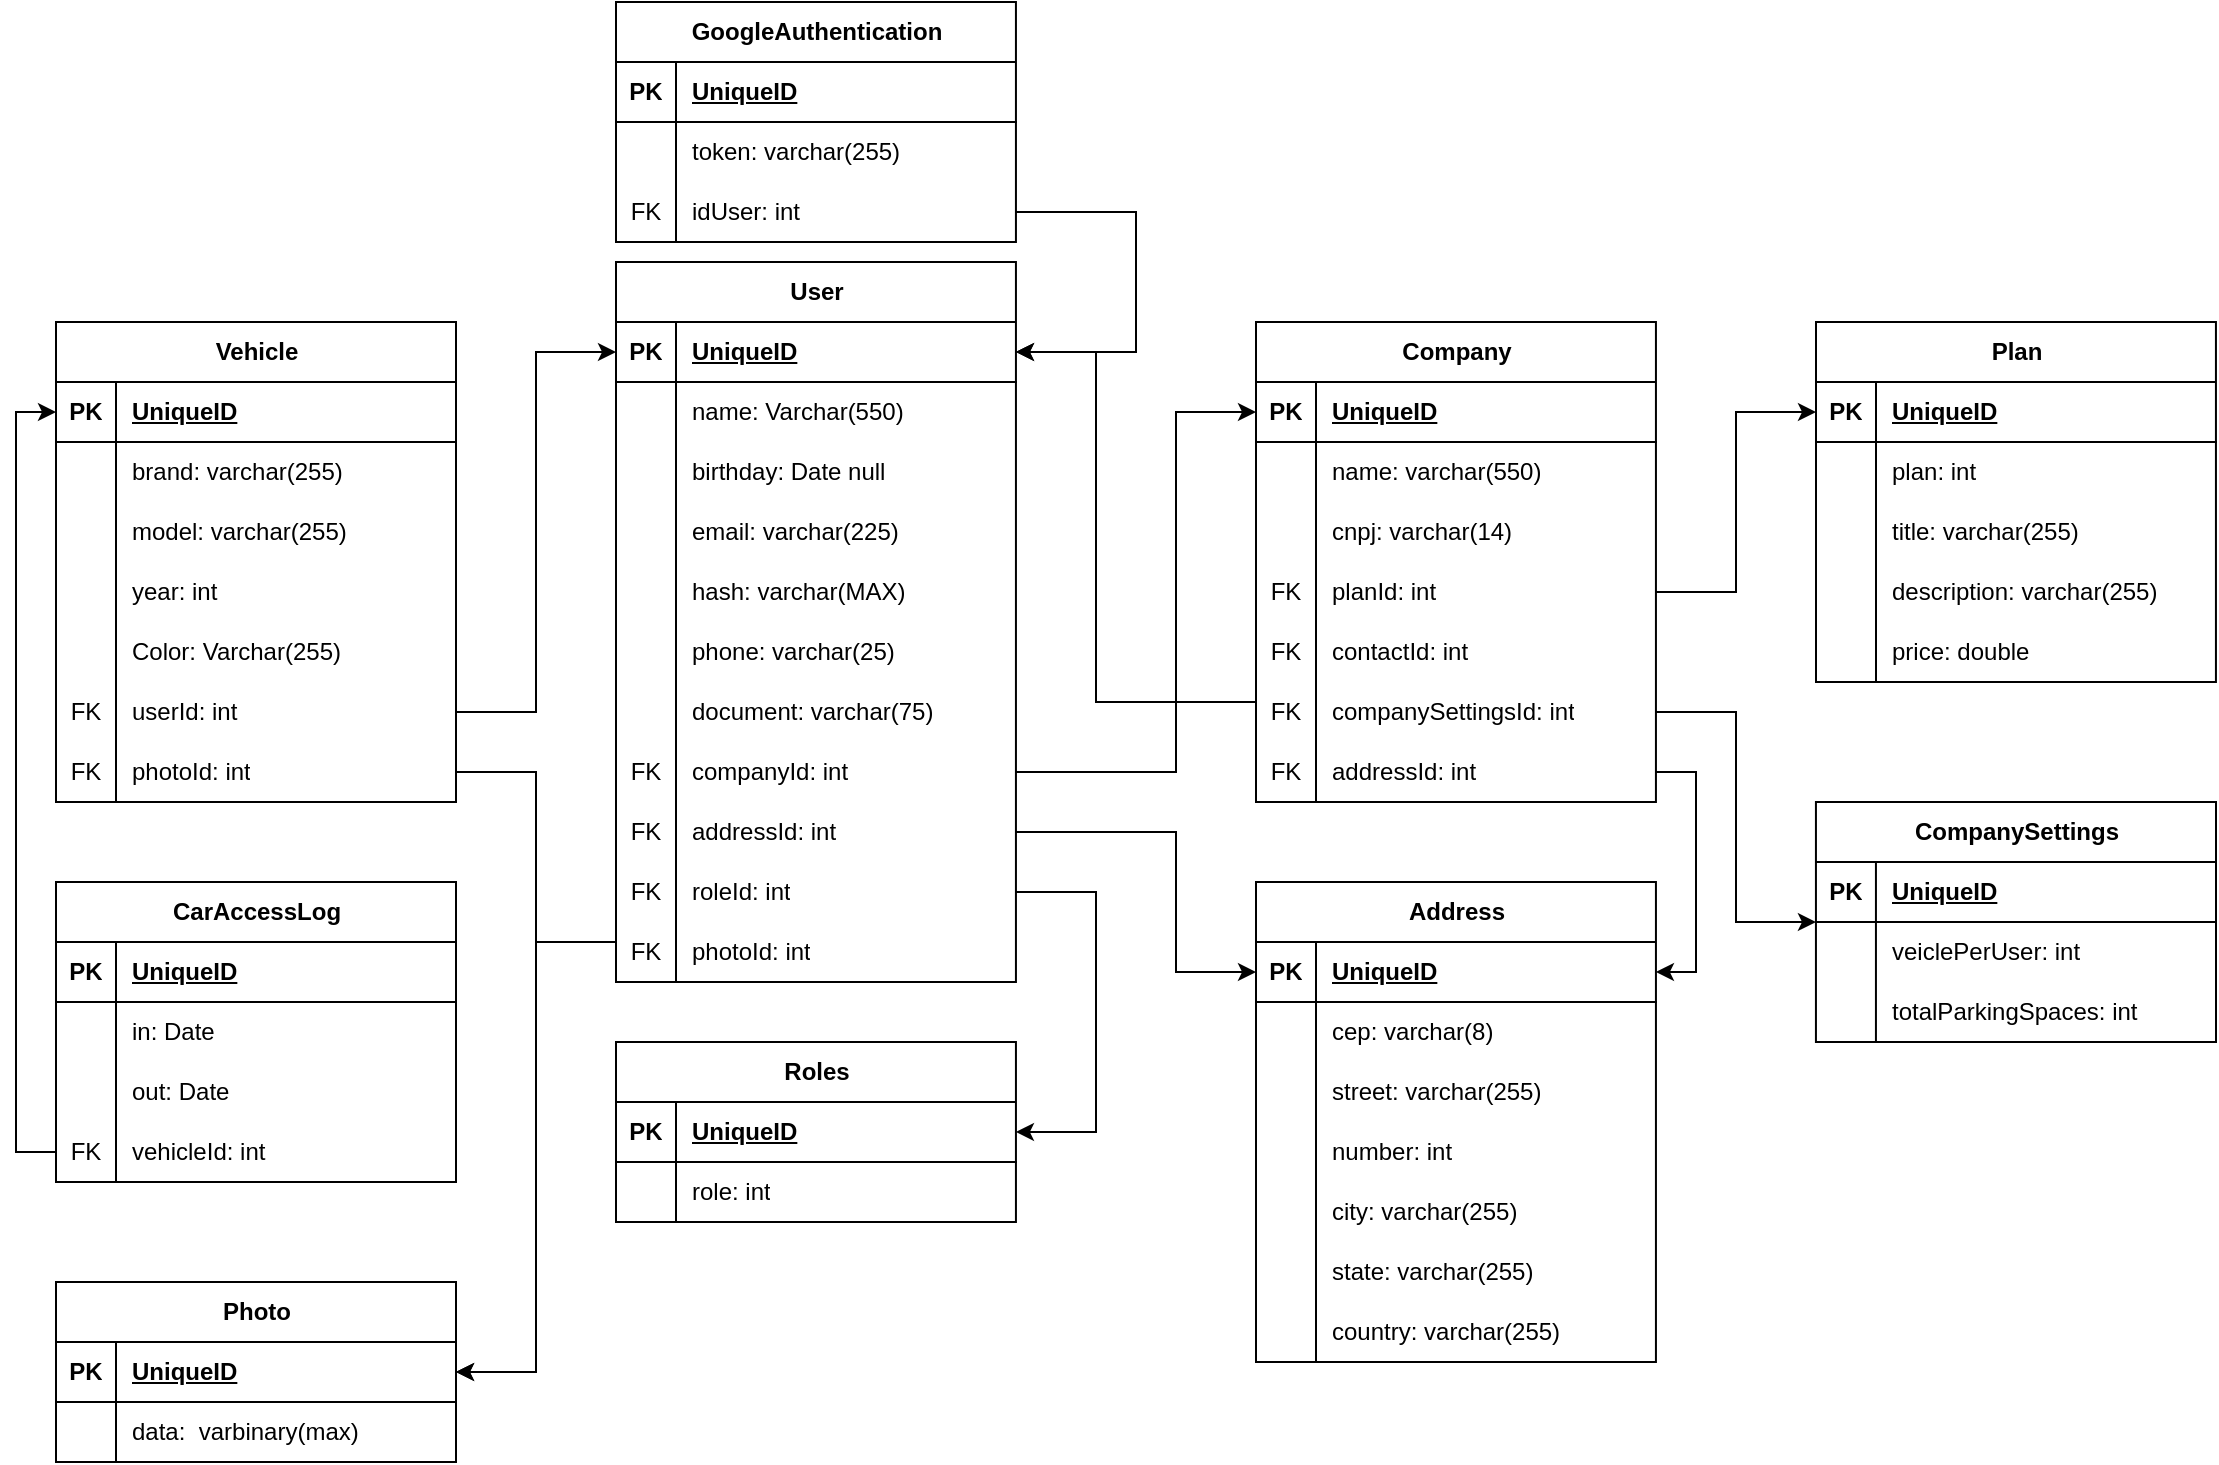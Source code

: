 <mxfile>
    <diagram name="Página-1" id="FJeh2hEtDiyyv_dd8KmP">
        <mxGraphModel dx="835" dy="469" grid="1" gridSize="10" guides="1" tooltips="1" connect="1" arrows="1" fold="1" page="1" pageScale="1" pageWidth="850" pageHeight="1100" math="0" shadow="0">
            <root>
                <mxCell id="0"/>
                <mxCell id="1" parent="0"/>
                <mxCell id="TN94Z9QFUKXi0vEHUw8P-1" value="Company" style="shape=table;startSize=30;container=1;collapsible=1;childLayout=tableLayout;fixedRows=1;rowLines=0;fontStyle=1;align=center;resizeLast=1;html=1;" parent="1" vertex="1">
                    <mxGeometry x="640" y="200" width="199.97" height="240" as="geometry"/>
                </mxCell>
                <mxCell id="TN94Z9QFUKXi0vEHUw8P-2" value="" style="shape=tableRow;horizontal=0;startSize=0;swimlaneHead=0;swimlaneBody=0;fillColor=none;collapsible=0;dropTarget=0;points=[[0,0.5],[1,0.5]];portConstraint=eastwest;top=0;left=0;right=0;bottom=1;" parent="TN94Z9QFUKXi0vEHUw8P-1" vertex="1">
                    <mxGeometry y="30" width="199.97" height="30" as="geometry"/>
                </mxCell>
                <mxCell id="TN94Z9QFUKXi0vEHUw8P-3" value="PK" style="shape=partialRectangle;connectable=0;fillColor=none;top=0;left=0;bottom=0;right=0;fontStyle=1;overflow=hidden;whiteSpace=wrap;html=1;" parent="TN94Z9QFUKXi0vEHUw8P-2" vertex="1">
                    <mxGeometry width="30" height="30" as="geometry">
                        <mxRectangle width="30" height="30" as="alternateBounds"/>
                    </mxGeometry>
                </mxCell>
                <mxCell id="TN94Z9QFUKXi0vEHUw8P-4" value="UniqueID" style="shape=partialRectangle;connectable=0;fillColor=none;top=0;left=0;bottom=0;right=0;align=left;spacingLeft=6;fontStyle=5;overflow=hidden;whiteSpace=wrap;html=1;" parent="TN94Z9QFUKXi0vEHUw8P-2" vertex="1">
                    <mxGeometry x="30" width="169.97" height="30" as="geometry">
                        <mxRectangle width="169.97" height="30" as="alternateBounds"/>
                    </mxGeometry>
                </mxCell>
                <mxCell id="TN94Z9QFUKXi0vEHUw8P-5" value="" style="shape=tableRow;horizontal=0;startSize=0;swimlaneHead=0;swimlaneBody=0;fillColor=none;collapsible=0;dropTarget=0;points=[[0,0.5],[1,0.5]];portConstraint=eastwest;top=0;left=0;right=0;bottom=0;" parent="TN94Z9QFUKXi0vEHUw8P-1" vertex="1">
                    <mxGeometry y="60" width="199.97" height="30" as="geometry"/>
                </mxCell>
                <mxCell id="TN94Z9QFUKXi0vEHUw8P-6" value="" style="shape=partialRectangle;connectable=0;fillColor=none;top=0;left=0;bottom=0;right=0;editable=1;overflow=hidden;whiteSpace=wrap;html=1;" parent="TN94Z9QFUKXi0vEHUw8P-5" vertex="1">
                    <mxGeometry width="30" height="30" as="geometry">
                        <mxRectangle width="30" height="30" as="alternateBounds"/>
                    </mxGeometry>
                </mxCell>
                <mxCell id="TN94Z9QFUKXi0vEHUw8P-7" value="name: varchar(550)" style="shape=partialRectangle;connectable=0;fillColor=none;top=0;left=0;bottom=0;right=0;align=left;spacingLeft=6;overflow=hidden;whiteSpace=wrap;html=1;" parent="TN94Z9QFUKXi0vEHUw8P-5" vertex="1">
                    <mxGeometry x="30" width="169.97" height="30" as="geometry">
                        <mxRectangle width="169.97" height="30" as="alternateBounds"/>
                    </mxGeometry>
                </mxCell>
                <mxCell id="TN94Z9QFUKXi0vEHUw8P-8" value="" style="shape=tableRow;horizontal=0;startSize=0;swimlaneHead=0;swimlaneBody=0;fillColor=none;collapsible=0;dropTarget=0;points=[[0,0.5],[1,0.5]];portConstraint=eastwest;top=0;left=0;right=0;bottom=0;" parent="TN94Z9QFUKXi0vEHUw8P-1" vertex="1">
                    <mxGeometry y="90" width="199.97" height="30" as="geometry"/>
                </mxCell>
                <mxCell id="TN94Z9QFUKXi0vEHUw8P-9" value="" style="shape=partialRectangle;connectable=0;fillColor=none;top=0;left=0;bottom=0;right=0;editable=1;overflow=hidden;whiteSpace=wrap;html=1;" parent="TN94Z9QFUKXi0vEHUw8P-8" vertex="1">
                    <mxGeometry width="30" height="30" as="geometry">
                        <mxRectangle width="30" height="30" as="alternateBounds"/>
                    </mxGeometry>
                </mxCell>
                <mxCell id="TN94Z9QFUKXi0vEHUw8P-10" value="cnpj: varchar(14)" style="shape=partialRectangle;connectable=0;fillColor=none;top=0;left=0;bottom=0;right=0;align=left;spacingLeft=6;overflow=hidden;whiteSpace=wrap;html=1;" parent="TN94Z9QFUKXi0vEHUw8P-8" vertex="1">
                    <mxGeometry x="30" width="169.97" height="30" as="geometry">
                        <mxRectangle width="169.97" height="30" as="alternateBounds"/>
                    </mxGeometry>
                </mxCell>
                <mxCell id="TN94Z9QFUKXi0vEHUw8P-11" value="" style="shape=tableRow;horizontal=0;startSize=0;swimlaneHead=0;swimlaneBody=0;fillColor=none;collapsible=0;dropTarget=0;points=[[0,0.5],[1,0.5]];portConstraint=eastwest;top=0;left=0;right=0;bottom=0;" parent="TN94Z9QFUKXi0vEHUw8P-1" vertex="1">
                    <mxGeometry y="120" width="199.97" height="30" as="geometry"/>
                </mxCell>
                <mxCell id="TN94Z9QFUKXi0vEHUw8P-12" value="FK" style="shape=partialRectangle;connectable=0;fillColor=none;top=0;left=0;bottom=0;right=0;editable=1;overflow=hidden;whiteSpace=wrap;html=1;" parent="TN94Z9QFUKXi0vEHUw8P-11" vertex="1">
                    <mxGeometry width="30" height="30" as="geometry">
                        <mxRectangle width="30" height="30" as="alternateBounds"/>
                    </mxGeometry>
                </mxCell>
                <mxCell id="TN94Z9QFUKXi0vEHUw8P-13" value="planId: int" style="shape=partialRectangle;connectable=0;fillColor=none;top=0;left=0;bottom=0;right=0;align=left;spacingLeft=6;overflow=hidden;whiteSpace=wrap;html=1;" parent="TN94Z9QFUKXi0vEHUw8P-11" vertex="1">
                    <mxGeometry x="30" width="169.97" height="30" as="geometry">
                        <mxRectangle width="169.97" height="30" as="alternateBounds"/>
                    </mxGeometry>
                </mxCell>
                <mxCell id="TN94Z9QFUKXi0vEHUw8P-14" value="" style="shape=tableRow;horizontal=0;startSize=0;swimlaneHead=0;swimlaneBody=0;fillColor=none;collapsible=0;dropTarget=0;points=[[0,0.5],[1,0.5]];portConstraint=eastwest;top=0;left=0;right=0;bottom=0;" parent="TN94Z9QFUKXi0vEHUw8P-1" vertex="1">
                    <mxGeometry y="150" width="199.97" height="30" as="geometry"/>
                </mxCell>
                <mxCell id="TN94Z9QFUKXi0vEHUw8P-15" value="FK" style="shape=partialRectangle;connectable=0;fillColor=none;top=0;left=0;bottom=0;right=0;editable=1;overflow=hidden;whiteSpace=wrap;html=1;" parent="TN94Z9QFUKXi0vEHUw8P-14" vertex="1">
                    <mxGeometry width="30" height="30" as="geometry">
                        <mxRectangle width="30" height="30" as="alternateBounds"/>
                    </mxGeometry>
                </mxCell>
                <mxCell id="TN94Z9QFUKXi0vEHUw8P-16" value="c&lt;span style=&quot;background-color: initial;&quot;&gt;ontactId: int&lt;/span&gt;" style="shape=partialRectangle;connectable=0;fillColor=none;top=0;left=0;bottom=0;right=0;align=left;spacingLeft=6;overflow=hidden;whiteSpace=wrap;html=1;" parent="TN94Z9QFUKXi0vEHUw8P-14" vertex="1">
                    <mxGeometry x="30" width="169.97" height="30" as="geometry">
                        <mxRectangle width="169.97" height="30" as="alternateBounds"/>
                    </mxGeometry>
                </mxCell>
                <mxCell id="TN94Z9QFUKXi0vEHUw8P-17" value="" style="shape=tableRow;horizontal=0;startSize=0;swimlaneHead=0;swimlaneBody=0;fillColor=none;collapsible=0;dropTarget=0;points=[[0,0.5],[1,0.5]];portConstraint=eastwest;top=0;left=0;right=0;bottom=0;" parent="TN94Z9QFUKXi0vEHUw8P-1" vertex="1">
                    <mxGeometry y="180" width="199.97" height="30" as="geometry"/>
                </mxCell>
                <mxCell id="TN94Z9QFUKXi0vEHUw8P-18" value="FK" style="shape=partialRectangle;connectable=0;fillColor=none;top=0;left=0;bottom=0;right=0;editable=1;overflow=hidden;whiteSpace=wrap;html=1;" parent="TN94Z9QFUKXi0vEHUw8P-17" vertex="1">
                    <mxGeometry width="30" height="30" as="geometry">
                        <mxRectangle width="30" height="30" as="alternateBounds"/>
                    </mxGeometry>
                </mxCell>
                <mxCell id="TN94Z9QFUKXi0vEHUw8P-19" value="companySettingsId: int" style="shape=partialRectangle;connectable=0;fillColor=none;top=0;left=0;bottom=0;right=0;align=left;spacingLeft=6;overflow=hidden;whiteSpace=wrap;html=1;" parent="TN94Z9QFUKXi0vEHUw8P-17" vertex="1">
                    <mxGeometry x="30" width="169.97" height="30" as="geometry">
                        <mxRectangle width="169.97" height="30" as="alternateBounds"/>
                    </mxGeometry>
                </mxCell>
                <mxCell id="TN94Z9QFUKXi0vEHUw8P-20" value="" style="shape=tableRow;horizontal=0;startSize=0;swimlaneHead=0;swimlaneBody=0;fillColor=none;collapsible=0;dropTarget=0;points=[[0,0.5],[1,0.5]];portConstraint=eastwest;top=0;left=0;right=0;bottom=0;" parent="TN94Z9QFUKXi0vEHUw8P-1" vertex="1">
                    <mxGeometry y="210" width="199.97" height="30" as="geometry"/>
                </mxCell>
                <mxCell id="TN94Z9QFUKXi0vEHUw8P-21" value="FK" style="shape=partialRectangle;connectable=0;fillColor=none;top=0;left=0;bottom=0;right=0;editable=1;overflow=hidden;whiteSpace=wrap;html=1;" parent="TN94Z9QFUKXi0vEHUw8P-20" vertex="1">
                    <mxGeometry width="30" height="30" as="geometry">
                        <mxRectangle width="30" height="30" as="alternateBounds"/>
                    </mxGeometry>
                </mxCell>
                <mxCell id="TN94Z9QFUKXi0vEHUw8P-22" value="addressId: int" style="shape=partialRectangle;connectable=0;fillColor=none;top=0;left=0;bottom=0;right=0;align=left;spacingLeft=6;overflow=hidden;whiteSpace=wrap;html=1;" parent="TN94Z9QFUKXi0vEHUw8P-20" vertex="1">
                    <mxGeometry x="30" width="169.97" height="30" as="geometry">
                        <mxRectangle width="169.97" height="30" as="alternateBounds"/>
                    </mxGeometry>
                </mxCell>
                <mxCell id="TN94Z9QFUKXi0vEHUw8P-23" value="User" style="shape=table;startSize=30;container=1;collapsible=1;childLayout=tableLayout;fixedRows=1;rowLines=0;fontStyle=1;align=center;resizeLast=1;html=1;" parent="1" vertex="1">
                    <mxGeometry x="320" y="170" width="199.97" height="360" as="geometry"/>
                </mxCell>
                <mxCell id="TN94Z9QFUKXi0vEHUw8P-24" value="" style="shape=tableRow;horizontal=0;startSize=0;swimlaneHead=0;swimlaneBody=0;fillColor=none;collapsible=0;dropTarget=0;points=[[0,0.5],[1,0.5]];portConstraint=eastwest;top=0;left=0;right=0;bottom=1;" parent="TN94Z9QFUKXi0vEHUw8P-23" vertex="1">
                    <mxGeometry y="30" width="199.97" height="30" as="geometry"/>
                </mxCell>
                <mxCell id="TN94Z9QFUKXi0vEHUw8P-25" value="PK" style="shape=partialRectangle;connectable=0;fillColor=none;top=0;left=0;bottom=0;right=0;fontStyle=1;overflow=hidden;whiteSpace=wrap;html=1;" parent="TN94Z9QFUKXi0vEHUw8P-24" vertex="1">
                    <mxGeometry width="30" height="30" as="geometry">
                        <mxRectangle width="30" height="30" as="alternateBounds"/>
                    </mxGeometry>
                </mxCell>
                <mxCell id="TN94Z9QFUKXi0vEHUw8P-26" value="UniqueID" style="shape=partialRectangle;connectable=0;fillColor=none;top=0;left=0;bottom=0;right=0;align=left;spacingLeft=6;fontStyle=5;overflow=hidden;whiteSpace=wrap;html=1;" parent="TN94Z9QFUKXi0vEHUw8P-24" vertex="1">
                    <mxGeometry x="30" width="169.97" height="30" as="geometry">
                        <mxRectangle width="169.97" height="30" as="alternateBounds"/>
                    </mxGeometry>
                </mxCell>
                <mxCell id="TN94Z9QFUKXi0vEHUw8P-27" value="" style="shape=tableRow;horizontal=0;startSize=0;swimlaneHead=0;swimlaneBody=0;fillColor=none;collapsible=0;dropTarget=0;points=[[0,0.5],[1,0.5]];portConstraint=eastwest;top=0;left=0;right=0;bottom=0;" parent="TN94Z9QFUKXi0vEHUw8P-23" vertex="1">
                    <mxGeometry y="60" width="199.97" height="30" as="geometry"/>
                </mxCell>
                <mxCell id="TN94Z9QFUKXi0vEHUw8P-28" value="" style="shape=partialRectangle;connectable=0;fillColor=none;top=0;left=0;bottom=0;right=0;editable=1;overflow=hidden;whiteSpace=wrap;html=1;" parent="TN94Z9QFUKXi0vEHUw8P-27" vertex="1">
                    <mxGeometry width="30" height="30" as="geometry">
                        <mxRectangle width="30" height="30" as="alternateBounds"/>
                    </mxGeometry>
                </mxCell>
                <mxCell id="TN94Z9QFUKXi0vEHUw8P-29" value="name: Varchar(550)" style="shape=partialRectangle;connectable=0;fillColor=none;top=0;left=0;bottom=0;right=0;align=left;spacingLeft=6;overflow=hidden;whiteSpace=wrap;html=1;" parent="TN94Z9QFUKXi0vEHUw8P-27" vertex="1">
                    <mxGeometry x="30" width="169.97" height="30" as="geometry">
                        <mxRectangle width="169.97" height="30" as="alternateBounds"/>
                    </mxGeometry>
                </mxCell>
                <mxCell id="TN94Z9QFUKXi0vEHUw8P-30" value="" style="shape=tableRow;horizontal=0;startSize=0;swimlaneHead=0;swimlaneBody=0;fillColor=none;collapsible=0;dropTarget=0;points=[[0,0.5],[1,0.5]];portConstraint=eastwest;top=0;left=0;right=0;bottom=0;" parent="TN94Z9QFUKXi0vEHUw8P-23" vertex="1">
                    <mxGeometry y="90" width="199.97" height="30" as="geometry"/>
                </mxCell>
                <mxCell id="TN94Z9QFUKXi0vEHUw8P-31" value="" style="shape=partialRectangle;connectable=0;fillColor=none;top=0;left=0;bottom=0;right=0;editable=1;overflow=hidden;whiteSpace=wrap;html=1;" parent="TN94Z9QFUKXi0vEHUw8P-30" vertex="1">
                    <mxGeometry width="30" height="30" as="geometry">
                        <mxRectangle width="30" height="30" as="alternateBounds"/>
                    </mxGeometry>
                </mxCell>
                <mxCell id="TN94Z9QFUKXi0vEHUw8P-32" value="birthday: Date null" style="shape=partialRectangle;connectable=0;fillColor=none;top=0;left=0;bottom=0;right=0;align=left;spacingLeft=6;overflow=hidden;whiteSpace=wrap;html=1;" parent="TN94Z9QFUKXi0vEHUw8P-30" vertex="1">
                    <mxGeometry x="30" width="169.97" height="30" as="geometry">
                        <mxRectangle width="169.97" height="30" as="alternateBounds"/>
                    </mxGeometry>
                </mxCell>
                <mxCell id="TN94Z9QFUKXi0vEHUw8P-33" value="" style="shape=tableRow;horizontal=0;startSize=0;swimlaneHead=0;swimlaneBody=0;fillColor=none;collapsible=0;dropTarget=0;points=[[0,0.5],[1,0.5]];portConstraint=eastwest;top=0;left=0;right=0;bottom=0;" parent="TN94Z9QFUKXi0vEHUw8P-23" vertex="1">
                    <mxGeometry y="120" width="199.97" height="30" as="geometry"/>
                </mxCell>
                <mxCell id="TN94Z9QFUKXi0vEHUw8P-34" value="" style="shape=partialRectangle;connectable=0;fillColor=none;top=0;left=0;bottom=0;right=0;editable=1;overflow=hidden;whiteSpace=wrap;html=1;" parent="TN94Z9QFUKXi0vEHUw8P-33" vertex="1">
                    <mxGeometry width="30" height="30" as="geometry">
                        <mxRectangle width="30" height="30" as="alternateBounds"/>
                    </mxGeometry>
                </mxCell>
                <mxCell id="TN94Z9QFUKXi0vEHUw8P-35" value="email: varchar(225)" style="shape=partialRectangle;connectable=0;fillColor=none;top=0;left=0;bottom=0;right=0;align=left;spacingLeft=6;overflow=hidden;whiteSpace=wrap;html=1;" parent="TN94Z9QFUKXi0vEHUw8P-33" vertex="1">
                    <mxGeometry x="30" width="169.97" height="30" as="geometry">
                        <mxRectangle width="169.97" height="30" as="alternateBounds"/>
                    </mxGeometry>
                </mxCell>
                <mxCell id="TN94Z9QFUKXi0vEHUw8P-36" value="" style="shape=tableRow;horizontal=0;startSize=0;swimlaneHead=0;swimlaneBody=0;fillColor=none;collapsible=0;dropTarget=0;points=[[0,0.5],[1,0.5]];portConstraint=eastwest;top=0;left=0;right=0;bottom=0;" parent="TN94Z9QFUKXi0vEHUw8P-23" vertex="1">
                    <mxGeometry y="150" width="199.97" height="30" as="geometry"/>
                </mxCell>
                <mxCell id="TN94Z9QFUKXi0vEHUw8P-37" value="" style="shape=partialRectangle;connectable=0;fillColor=none;top=0;left=0;bottom=0;right=0;editable=1;overflow=hidden;whiteSpace=wrap;html=1;" parent="TN94Z9QFUKXi0vEHUw8P-36" vertex="1">
                    <mxGeometry width="30" height="30" as="geometry">
                        <mxRectangle width="30" height="30" as="alternateBounds"/>
                    </mxGeometry>
                </mxCell>
                <mxCell id="TN94Z9QFUKXi0vEHUw8P-38" value="hash: varchar(MAX)" style="shape=partialRectangle;connectable=0;fillColor=none;top=0;left=0;bottom=0;right=0;align=left;spacingLeft=6;overflow=hidden;whiteSpace=wrap;html=1;" parent="TN94Z9QFUKXi0vEHUw8P-36" vertex="1">
                    <mxGeometry x="30" width="169.97" height="30" as="geometry">
                        <mxRectangle width="169.97" height="30" as="alternateBounds"/>
                    </mxGeometry>
                </mxCell>
                <mxCell id="TN94Z9QFUKXi0vEHUw8P-39" value="" style="shape=tableRow;horizontal=0;startSize=0;swimlaneHead=0;swimlaneBody=0;fillColor=none;collapsible=0;dropTarget=0;points=[[0,0.5],[1,0.5]];portConstraint=eastwest;top=0;left=0;right=0;bottom=0;" parent="TN94Z9QFUKXi0vEHUw8P-23" vertex="1">
                    <mxGeometry y="180" width="199.97" height="30" as="geometry"/>
                </mxCell>
                <mxCell id="TN94Z9QFUKXi0vEHUw8P-40" value="" style="shape=partialRectangle;connectable=0;fillColor=none;top=0;left=0;bottom=0;right=0;editable=1;overflow=hidden;whiteSpace=wrap;html=1;" parent="TN94Z9QFUKXi0vEHUw8P-39" vertex="1">
                    <mxGeometry width="30" height="30" as="geometry">
                        <mxRectangle width="30" height="30" as="alternateBounds"/>
                    </mxGeometry>
                </mxCell>
                <mxCell id="TN94Z9QFUKXi0vEHUw8P-41" value="phone: varchar(25)" style="shape=partialRectangle;connectable=0;fillColor=none;top=0;left=0;bottom=0;right=0;align=left;spacingLeft=6;overflow=hidden;whiteSpace=wrap;html=1;" parent="TN94Z9QFUKXi0vEHUw8P-39" vertex="1">
                    <mxGeometry x="30" width="169.97" height="30" as="geometry">
                        <mxRectangle width="169.97" height="30" as="alternateBounds"/>
                    </mxGeometry>
                </mxCell>
                <mxCell id="TTbelKC414xdq9f2QRjn-6" value="" style="shape=tableRow;horizontal=0;startSize=0;swimlaneHead=0;swimlaneBody=0;fillColor=none;collapsible=0;dropTarget=0;points=[[0,0.5],[1,0.5]];portConstraint=eastwest;top=0;left=0;right=0;bottom=0;" parent="TN94Z9QFUKXi0vEHUw8P-23" vertex="1">
                    <mxGeometry y="210" width="199.97" height="30" as="geometry"/>
                </mxCell>
                <mxCell id="TTbelKC414xdq9f2QRjn-7" value="" style="shape=partialRectangle;connectable=0;fillColor=none;top=0;left=0;bottom=0;right=0;editable=1;overflow=hidden;whiteSpace=wrap;html=1;" parent="TTbelKC414xdq9f2QRjn-6" vertex="1">
                    <mxGeometry width="30" height="30" as="geometry">
                        <mxRectangle width="30" height="30" as="alternateBounds"/>
                    </mxGeometry>
                </mxCell>
                <mxCell id="TTbelKC414xdq9f2QRjn-8" value="document: varchar(75)" style="shape=partialRectangle;connectable=0;fillColor=none;top=0;left=0;bottom=0;right=0;align=left;spacingLeft=6;overflow=hidden;whiteSpace=wrap;html=1;" parent="TTbelKC414xdq9f2QRjn-6" vertex="1">
                    <mxGeometry x="30" width="169.97" height="30" as="geometry">
                        <mxRectangle width="169.97" height="30" as="alternateBounds"/>
                    </mxGeometry>
                </mxCell>
                <mxCell id="TTbelKC414xdq9f2QRjn-1" value="" style="shape=tableRow;horizontal=0;startSize=0;swimlaneHead=0;swimlaneBody=0;fillColor=none;collapsible=0;dropTarget=0;points=[[0,0.5],[1,0.5]];portConstraint=eastwest;top=0;left=0;right=0;bottom=0;" parent="TN94Z9QFUKXi0vEHUw8P-23" vertex="1">
                    <mxGeometry y="240" width="199.97" height="30" as="geometry"/>
                </mxCell>
                <mxCell id="TTbelKC414xdq9f2QRjn-2" value="FK" style="shape=partialRectangle;connectable=0;fillColor=none;top=0;left=0;bottom=0;right=0;editable=1;overflow=hidden;whiteSpace=wrap;html=1;" parent="TTbelKC414xdq9f2QRjn-1" vertex="1">
                    <mxGeometry width="30" height="30" as="geometry">
                        <mxRectangle width="30" height="30" as="alternateBounds"/>
                    </mxGeometry>
                </mxCell>
                <mxCell id="TTbelKC414xdq9f2QRjn-3" value="companyId&lt;span style=&quot;background-color: initial;&quot;&gt;: int&lt;/span&gt;" style="shape=partialRectangle;connectable=0;fillColor=none;top=0;left=0;bottom=0;right=0;align=left;spacingLeft=6;overflow=hidden;whiteSpace=wrap;html=1;" parent="TTbelKC414xdq9f2QRjn-1" vertex="1">
                    <mxGeometry x="30" width="169.97" height="30" as="geometry">
                        <mxRectangle width="169.97" height="30" as="alternateBounds"/>
                    </mxGeometry>
                </mxCell>
                <mxCell id="TN94Z9QFUKXi0vEHUw8P-42" value="" style="shape=tableRow;horizontal=0;startSize=0;swimlaneHead=0;swimlaneBody=0;fillColor=none;collapsible=0;dropTarget=0;points=[[0,0.5],[1,0.5]];portConstraint=eastwest;top=0;left=0;right=0;bottom=0;" parent="TN94Z9QFUKXi0vEHUw8P-23" vertex="1">
                    <mxGeometry y="270" width="199.97" height="30" as="geometry"/>
                </mxCell>
                <mxCell id="TN94Z9QFUKXi0vEHUw8P-43" value="FK" style="shape=partialRectangle;connectable=0;fillColor=none;top=0;left=0;bottom=0;right=0;editable=1;overflow=hidden;whiteSpace=wrap;html=1;" parent="TN94Z9QFUKXi0vEHUw8P-42" vertex="1">
                    <mxGeometry width="30" height="30" as="geometry">
                        <mxRectangle width="30" height="30" as="alternateBounds"/>
                    </mxGeometry>
                </mxCell>
                <mxCell id="TN94Z9QFUKXi0vEHUw8P-44" value="addressId: int" style="shape=partialRectangle;connectable=0;fillColor=none;top=0;left=0;bottom=0;right=0;align=left;spacingLeft=6;overflow=hidden;whiteSpace=wrap;html=1;" parent="TN94Z9QFUKXi0vEHUw8P-42" vertex="1">
                    <mxGeometry x="30" width="169.97" height="30" as="geometry">
                        <mxRectangle width="169.97" height="30" as="alternateBounds"/>
                    </mxGeometry>
                </mxCell>
                <mxCell id="TN94Z9QFUKXi0vEHUw8P-45" value="" style="shape=tableRow;horizontal=0;startSize=0;swimlaneHead=0;swimlaneBody=0;fillColor=none;collapsible=0;dropTarget=0;points=[[0,0.5],[1,0.5]];portConstraint=eastwest;top=0;left=0;right=0;bottom=0;" parent="TN94Z9QFUKXi0vEHUw8P-23" vertex="1">
                    <mxGeometry y="300" width="199.97" height="30" as="geometry"/>
                </mxCell>
                <mxCell id="TN94Z9QFUKXi0vEHUw8P-46" value="FK" style="shape=partialRectangle;connectable=0;fillColor=none;top=0;left=0;bottom=0;right=0;editable=1;overflow=hidden;whiteSpace=wrap;html=1;" parent="TN94Z9QFUKXi0vEHUw8P-45" vertex="1">
                    <mxGeometry width="30" height="30" as="geometry">
                        <mxRectangle width="30" height="30" as="alternateBounds"/>
                    </mxGeometry>
                </mxCell>
                <mxCell id="TN94Z9QFUKXi0vEHUw8P-47" value="roleId: int" style="shape=partialRectangle;connectable=0;fillColor=none;top=0;left=0;bottom=0;right=0;align=left;spacingLeft=6;overflow=hidden;whiteSpace=wrap;html=1;" parent="TN94Z9QFUKXi0vEHUw8P-45" vertex="1">
                    <mxGeometry x="30" width="169.97" height="30" as="geometry">
                        <mxRectangle width="169.97" height="30" as="alternateBounds"/>
                    </mxGeometry>
                </mxCell>
                <mxCell id="TN94Z9QFUKXi0vEHUw8P-48" value="" style="shape=tableRow;horizontal=0;startSize=0;swimlaneHead=0;swimlaneBody=0;fillColor=none;collapsible=0;dropTarget=0;points=[[0,0.5],[1,0.5]];portConstraint=eastwest;top=0;left=0;right=0;bottom=0;" parent="TN94Z9QFUKXi0vEHUw8P-23" vertex="1">
                    <mxGeometry y="330" width="199.97" height="30" as="geometry"/>
                </mxCell>
                <mxCell id="TN94Z9QFUKXi0vEHUw8P-49" value="FK" style="shape=partialRectangle;connectable=0;fillColor=none;top=0;left=0;bottom=0;right=0;editable=1;overflow=hidden;whiteSpace=wrap;html=1;" parent="TN94Z9QFUKXi0vEHUw8P-48" vertex="1">
                    <mxGeometry width="30" height="30" as="geometry">
                        <mxRectangle width="30" height="30" as="alternateBounds"/>
                    </mxGeometry>
                </mxCell>
                <mxCell id="TN94Z9QFUKXi0vEHUw8P-50" value="photoId: int" style="shape=partialRectangle;connectable=0;fillColor=none;top=0;left=0;bottom=0;right=0;align=left;spacingLeft=6;overflow=hidden;whiteSpace=wrap;html=1;" parent="TN94Z9QFUKXi0vEHUw8P-48" vertex="1">
                    <mxGeometry x="30" width="169.97" height="30" as="geometry">
                        <mxRectangle width="169.97" height="30" as="alternateBounds"/>
                    </mxGeometry>
                </mxCell>
                <mxCell id="TN94Z9QFUKXi0vEHUw8P-51" value="Roles" style="shape=table;startSize=30;container=1;collapsible=1;childLayout=tableLayout;fixedRows=1;rowLines=0;fontStyle=1;align=center;resizeLast=1;html=1;" parent="1" vertex="1">
                    <mxGeometry x="320" y="560" width="199.97" height="90" as="geometry"/>
                </mxCell>
                <mxCell id="TN94Z9QFUKXi0vEHUw8P-52" value="" style="shape=tableRow;horizontal=0;startSize=0;swimlaneHead=0;swimlaneBody=0;fillColor=none;collapsible=0;dropTarget=0;points=[[0,0.5],[1,0.5]];portConstraint=eastwest;top=0;left=0;right=0;bottom=1;" parent="TN94Z9QFUKXi0vEHUw8P-51" vertex="1">
                    <mxGeometry y="30" width="199.97" height="30" as="geometry"/>
                </mxCell>
                <mxCell id="TN94Z9QFUKXi0vEHUw8P-53" value="PK" style="shape=partialRectangle;connectable=0;fillColor=none;top=0;left=0;bottom=0;right=0;fontStyle=1;overflow=hidden;whiteSpace=wrap;html=1;" parent="TN94Z9QFUKXi0vEHUw8P-52" vertex="1">
                    <mxGeometry width="30" height="30" as="geometry">
                        <mxRectangle width="30" height="30" as="alternateBounds"/>
                    </mxGeometry>
                </mxCell>
                <mxCell id="TN94Z9QFUKXi0vEHUw8P-54" value="UniqueID" style="shape=partialRectangle;connectable=0;fillColor=none;top=0;left=0;bottom=0;right=0;align=left;spacingLeft=6;fontStyle=5;overflow=hidden;whiteSpace=wrap;html=1;" parent="TN94Z9QFUKXi0vEHUw8P-52" vertex="1">
                    <mxGeometry x="30" width="169.97" height="30" as="geometry">
                        <mxRectangle width="169.97" height="30" as="alternateBounds"/>
                    </mxGeometry>
                </mxCell>
                <mxCell id="TN94Z9QFUKXi0vEHUw8P-55" value="" style="shape=tableRow;horizontal=0;startSize=0;swimlaneHead=0;swimlaneBody=0;fillColor=none;collapsible=0;dropTarget=0;points=[[0,0.5],[1,0.5]];portConstraint=eastwest;top=0;left=0;right=0;bottom=0;" parent="TN94Z9QFUKXi0vEHUw8P-51" vertex="1">
                    <mxGeometry y="60" width="199.97" height="30" as="geometry"/>
                </mxCell>
                <mxCell id="TN94Z9QFUKXi0vEHUw8P-56" value="" style="shape=partialRectangle;connectable=0;fillColor=none;top=0;left=0;bottom=0;right=0;editable=1;overflow=hidden;whiteSpace=wrap;html=1;" parent="TN94Z9QFUKXi0vEHUw8P-55" vertex="1">
                    <mxGeometry width="30" height="30" as="geometry">
                        <mxRectangle width="30" height="30" as="alternateBounds"/>
                    </mxGeometry>
                </mxCell>
                <mxCell id="TN94Z9QFUKXi0vEHUw8P-57" value="role: int" style="shape=partialRectangle;connectable=0;fillColor=none;top=0;left=0;bottom=0;right=0;align=left;spacingLeft=6;overflow=hidden;whiteSpace=wrap;html=1;" parent="TN94Z9QFUKXi0vEHUw8P-55" vertex="1">
                    <mxGeometry x="30" width="169.97" height="30" as="geometry">
                        <mxRectangle width="169.97" height="30" as="alternateBounds"/>
                    </mxGeometry>
                </mxCell>
                <mxCell id="TN94Z9QFUKXi0vEHUw8P-58" value="Address" style="shape=table;startSize=30;container=1;collapsible=1;childLayout=tableLayout;fixedRows=1;rowLines=0;fontStyle=1;align=center;resizeLast=1;html=1;" parent="1" vertex="1">
                    <mxGeometry x="640" y="480" width="199.97" height="240" as="geometry"/>
                </mxCell>
                <mxCell id="TN94Z9QFUKXi0vEHUw8P-59" value="" style="shape=tableRow;horizontal=0;startSize=0;swimlaneHead=0;swimlaneBody=0;fillColor=none;collapsible=0;dropTarget=0;points=[[0,0.5],[1,0.5]];portConstraint=eastwest;top=0;left=0;right=0;bottom=1;" parent="TN94Z9QFUKXi0vEHUw8P-58" vertex="1">
                    <mxGeometry y="30" width="199.97" height="30" as="geometry"/>
                </mxCell>
                <mxCell id="TN94Z9QFUKXi0vEHUw8P-60" value="PK" style="shape=partialRectangle;connectable=0;fillColor=none;top=0;left=0;bottom=0;right=0;fontStyle=1;overflow=hidden;whiteSpace=wrap;html=1;" parent="TN94Z9QFUKXi0vEHUw8P-59" vertex="1">
                    <mxGeometry width="30" height="30" as="geometry">
                        <mxRectangle width="30" height="30" as="alternateBounds"/>
                    </mxGeometry>
                </mxCell>
                <mxCell id="TN94Z9QFUKXi0vEHUw8P-61" value="UniqueID" style="shape=partialRectangle;connectable=0;fillColor=none;top=0;left=0;bottom=0;right=0;align=left;spacingLeft=6;fontStyle=5;overflow=hidden;whiteSpace=wrap;html=1;" parent="TN94Z9QFUKXi0vEHUw8P-59" vertex="1">
                    <mxGeometry x="30" width="169.97" height="30" as="geometry">
                        <mxRectangle width="169.97" height="30" as="alternateBounds"/>
                    </mxGeometry>
                </mxCell>
                <mxCell id="TN94Z9QFUKXi0vEHUw8P-62" value="" style="shape=tableRow;horizontal=0;startSize=0;swimlaneHead=0;swimlaneBody=0;fillColor=none;collapsible=0;dropTarget=0;points=[[0,0.5],[1,0.5]];portConstraint=eastwest;top=0;left=0;right=0;bottom=0;" parent="TN94Z9QFUKXi0vEHUw8P-58" vertex="1">
                    <mxGeometry y="60" width="199.97" height="30" as="geometry"/>
                </mxCell>
                <mxCell id="TN94Z9QFUKXi0vEHUw8P-63" value="" style="shape=partialRectangle;connectable=0;fillColor=none;top=0;left=0;bottom=0;right=0;editable=1;overflow=hidden;whiteSpace=wrap;html=1;" parent="TN94Z9QFUKXi0vEHUw8P-62" vertex="1">
                    <mxGeometry width="30" height="30" as="geometry">
                        <mxRectangle width="30" height="30" as="alternateBounds"/>
                    </mxGeometry>
                </mxCell>
                <mxCell id="TN94Z9QFUKXi0vEHUw8P-64" value="cep: varchar(8)" style="shape=partialRectangle;connectable=0;fillColor=none;top=0;left=0;bottom=0;right=0;align=left;spacingLeft=6;overflow=hidden;whiteSpace=wrap;html=1;" parent="TN94Z9QFUKXi0vEHUw8P-62" vertex="1">
                    <mxGeometry x="30" width="169.97" height="30" as="geometry">
                        <mxRectangle width="169.97" height="30" as="alternateBounds"/>
                    </mxGeometry>
                </mxCell>
                <mxCell id="TN94Z9QFUKXi0vEHUw8P-65" value="" style="shape=tableRow;horizontal=0;startSize=0;swimlaneHead=0;swimlaneBody=0;fillColor=none;collapsible=0;dropTarget=0;points=[[0,0.5],[1,0.5]];portConstraint=eastwest;top=0;left=0;right=0;bottom=0;" parent="TN94Z9QFUKXi0vEHUw8P-58" vertex="1">
                    <mxGeometry y="90" width="199.97" height="30" as="geometry"/>
                </mxCell>
                <mxCell id="TN94Z9QFUKXi0vEHUw8P-66" value="" style="shape=partialRectangle;connectable=0;fillColor=none;top=0;left=0;bottom=0;right=0;editable=1;overflow=hidden;whiteSpace=wrap;html=1;" parent="TN94Z9QFUKXi0vEHUw8P-65" vertex="1">
                    <mxGeometry width="30" height="30" as="geometry">
                        <mxRectangle width="30" height="30" as="alternateBounds"/>
                    </mxGeometry>
                </mxCell>
                <mxCell id="TN94Z9QFUKXi0vEHUw8P-67" value="street&lt;span style=&quot;background-color: initial;&quot;&gt;: varchar(255)&lt;/span&gt;" style="shape=partialRectangle;connectable=0;fillColor=none;top=0;left=0;bottom=0;right=0;align=left;spacingLeft=6;overflow=hidden;whiteSpace=wrap;html=1;" parent="TN94Z9QFUKXi0vEHUw8P-65" vertex="1">
                    <mxGeometry x="30" width="169.97" height="30" as="geometry">
                        <mxRectangle width="169.97" height="30" as="alternateBounds"/>
                    </mxGeometry>
                </mxCell>
                <mxCell id="TN94Z9QFUKXi0vEHUw8P-68" value="" style="shape=tableRow;horizontal=0;startSize=0;swimlaneHead=0;swimlaneBody=0;fillColor=none;collapsible=0;dropTarget=0;points=[[0,0.5],[1,0.5]];portConstraint=eastwest;top=0;left=0;right=0;bottom=0;" parent="TN94Z9QFUKXi0vEHUw8P-58" vertex="1">
                    <mxGeometry y="120" width="199.97" height="30" as="geometry"/>
                </mxCell>
                <mxCell id="TN94Z9QFUKXi0vEHUw8P-69" value="" style="shape=partialRectangle;connectable=0;fillColor=none;top=0;left=0;bottom=0;right=0;editable=1;overflow=hidden;whiteSpace=wrap;html=1;" parent="TN94Z9QFUKXi0vEHUw8P-68" vertex="1">
                    <mxGeometry width="30" height="30" as="geometry">
                        <mxRectangle width="30" height="30" as="alternateBounds"/>
                    </mxGeometry>
                </mxCell>
                <mxCell id="TN94Z9QFUKXi0vEHUw8P-70" value="number: int" style="shape=partialRectangle;connectable=0;fillColor=none;top=0;left=0;bottom=0;right=0;align=left;spacingLeft=6;overflow=hidden;whiteSpace=wrap;html=1;" parent="TN94Z9QFUKXi0vEHUw8P-68" vertex="1">
                    <mxGeometry x="30" width="169.97" height="30" as="geometry">
                        <mxRectangle width="169.97" height="30" as="alternateBounds"/>
                    </mxGeometry>
                </mxCell>
                <mxCell id="TN94Z9QFUKXi0vEHUw8P-71" value="" style="shape=tableRow;horizontal=0;startSize=0;swimlaneHead=0;swimlaneBody=0;fillColor=none;collapsible=0;dropTarget=0;points=[[0,0.5],[1,0.5]];portConstraint=eastwest;top=0;left=0;right=0;bottom=0;" parent="TN94Z9QFUKXi0vEHUw8P-58" vertex="1">
                    <mxGeometry y="150" width="199.97" height="30" as="geometry"/>
                </mxCell>
                <mxCell id="TN94Z9QFUKXi0vEHUw8P-72" value="" style="shape=partialRectangle;connectable=0;fillColor=none;top=0;left=0;bottom=0;right=0;editable=1;overflow=hidden;whiteSpace=wrap;html=1;" parent="TN94Z9QFUKXi0vEHUw8P-71" vertex="1">
                    <mxGeometry width="30" height="30" as="geometry">
                        <mxRectangle width="30" height="30" as="alternateBounds"/>
                    </mxGeometry>
                </mxCell>
                <mxCell id="TN94Z9QFUKXi0vEHUw8P-73" value="c&lt;span style=&quot;background-color: initial;&quot;&gt;ity: varchar(255)&lt;/span&gt;" style="shape=partialRectangle;connectable=0;fillColor=none;top=0;left=0;bottom=0;right=0;align=left;spacingLeft=6;overflow=hidden;whiteSpace=wrap;html=1;" parent="TN94Z9QFUKXi0vEHUw8P-71" vertex="1">
                    <mxGeometry x="30" width="169.97" height="30" as="geometry">
                        <mxRectangle width="169.97" height="30" as="alternateBounds"/>
                    </mxGeometry>
                </mxCell>
                <mxCell id="TN94Z9QFUKXi0vEHUw8P-74" value="" style="shape=tableRow;horizontal=0;startSize=0;swimlaneHead=0;swimlaneBody=0;fillColor=none;collapsible=0;dropTarget=0;points=[[0,0.5],[1,0.5]];portConstraint=eastwest;top=0;left=0;right=0;bottom=0;" parent="TN94Z9QFUKXi0vEHUw8P-58" vertex="1">
                    <mxGeometry y="180" width="199.97" height="30" as="geometry"/>
                </mxCell>
                <mxCell id="TN94Z9QFUKXi0vEHUw8P-75" value="" style="shape=partialRectangle;connectable=0;fillColor=none;top=0;left=0;bottom=0;right=0;editable=1;overflow=hidden;whiteSpace=wrap;html=1;" parent="TN94Z9QFUKXi0vEHUw8P-74" vertex="1">
                    <mxGeometry width="30" height="30" as="geometry">
                        <mxRectangle width="30" height="30" as="alternateBounds"/>
                    </mxGeometry>
                </mxCell>
                <mxCell id="TN94Z9QFUKXi0vEHUw8P-76" value="state: varchar(255)" style="shape=partialRectangle;connectable=0;fillColor=none;top=0;left=0;bottom=0;right=0;align=left;spacingLeft=6;overflow=hidden;whiteSpace=wrap;html=1;" parent="TN94Z9QFUKXi0vEHUw8P-74" vertex="1">
                    <mxGeometry x="30" width="169.97" height="30" as="geometry">
                        <mxRectangle width="169.97" height="30" as="alternateBounds"/>
                    </mxGeometry>
                </mxCell>
                <mxCell id="TN94Z9QFUKXi0vEHUw8P-77" value="" style="shape=tableRow;horizontal=0;startSize=0;swimlaneHead=0;swimlaneBody=0;fillColor=none;collapsible=0;dropTarget=0;points=[[0,0.5],[1,0.5]];portConstraint=eastwest;top=0;left=0;right=0;bottom=0;" parent="TN94Z9QFUKXi0vEHUw8P-58" vertex="1">
                    <mxGeometry y="210" width="199.97" height="30" as="geometry"/>
                </mxCell>
                <mxCell id="TN94Z9QFUKXi0vEHUw8P-78" value="" style="shape=partialRectangle;connectable=0;fillColor=none;top=0;left=0;bottom=0;right=0;editable=1;overflow=hidden;whiteSpace=wrap;html=1;" parent="TN94Z9QFUKXi0vEHUw8P-77" vertex="1">
                    <mxGeometry width="30" height="30" as="geometry">
                        <mxRectangle width="30" height="30" as="alternateBounds"/>
                    </mxGeometry>
                </mxCell>
                <mxCell id="TN94Z9QFUKXi0vEHUw8P-79" value="country: varchar(255)" style="shape=partialRectangle;connectable=0;fillColor=none;top=0;left=0;bottom=0;right=0;align=left;spacingLeft=6;overflow=hidden;whiteSpace=wrap;html=1;" parent="TN94Z9QFUKXi0vEHUw8P-77" vertex="1">
                    <mxGeometry x="30" width="169.97" height="30" as="geometry">
                        <mxRectangle width="169.97" height="30" as="alternateBounds"/>
                    </mxGeometry>
                </mxCell>
                <mxCell id="TN94Z9QFUKXi0vEHUw8P-80" value="Vehicle" style="shape=table;startSize=30;container=1;collapsible=1;childLayout=tableLayout;fixedRows=1;rowLines=0;fontStyle=1;align=center;resizeLast=1;html=1;" parent="1" vertex="1">
                    <mxGeometry x="40.0" y="200" width="200" height="240" as="geometry"/>
                </mxCell>
                <mxCell id="TN94Z9QFUKXi0vEHUw8P-81" value="" style="shape=tableRow;horizontal=0;startSize=0;swimlaneHead=0;swimlaneBody=0;fillColor=none;collapsible=0;dropTarget=0;points=[[0,0.5],[1,0.5]];portConstraint=eastwest;top=0;left=0;right=0;bottom=1;" parent="TN94Z9QFUKXi0vEHUw8P-80" vertex="1">
                    <mxGeometry y="30" width="200" height="30" as="geometry"/>
                </mxCell>
                <mxCell id="TN94Z9QFUKXi0vEHUw8P-82" value="PK" style="shape=partialRectangle;connectable=0;fillColor=none;top=0;left=0;bottom=0;right=0;fontStyle=1;overflow=hidden;whiteSpace=wrap;html=1;" parent="TN94Z9QFUKXi0vEHUw8P-81" vertex="1">
                    <mxGeometry width="30" height="30" as="geometry">
                        <mxRectangle width="30" height="30" as="alternateBounds"/>
                    </mxGeometry>
                </mxCell>
                <mxCell id="TN94Z9QFUKXi0vEHUw8P-83" value="UniqueID" style="shape=partialRectangle;connectable=0;fillColor=none;top=0;left=0;bottom=0;right=0;align=left;spacingLeft=6;fontStyle=5;overflow=hidden;whiteSpace=wrap;html=1;" parent="TN94Z9QFUKXi0vEHUw8P-81" vertex="1">
                    <mxGeometry x="30" width="170" height="30" as="geometry">
                        <mxRectangle width="170" height="30" as="alternateBounds"/>
                    </mxGeometry>
                </mxCell>
                <mxCell id="TN94Z9QFUKXi0vEHUw8P-84" value="" style="shape=tableRow;horizontal=0;startSize=0;swimlaneHead=0;swimlaneBody=0;fillColor=none;collapsible=0;dropTarget=0;points=[[0,0.5],[1,0.5]];portConstraint=eastwest;top=0;left=0;right=0;bottom=0;" parent="TN94Z9QFUKXi0vEHUw8P-80" vertex="1">
                    <mxGeometry y="60" width="200" height="30" as="geometry"/>
                </mxCell>
                <mxCell id="TN94Z9QFUKXi0vEHUw8P-85" value="" style="shape=partialRectangle;connectable=0;fillColor=none;top=0;left=0;bottom=0;right=0;editable=1;overflow=hidden;whiteSpace=wrap;html=1;" parent="TN94Z9QFUKXi0vEHUw8P-84" vertex="1">
                    <mxGeometry width="30" height="30" as="geometry">
                        <mxRectangle width="30" height="30" as="alternateBounds"/>
                    </mxGeometry>
                </mxCell>
                <mxCell id="TN94Z9QFUKXi0vEHUw8P-86" value="brand: varchar(255)" style="shape=partialRectangle;connectable=0;fillColor=none;top=0;left=0;bottom=0;right=0;align=left;spacingLeft=6;overflow=hidden;whiteSpace=wrap;html=1;" parent="TN94Z9QFUKXi0vEHUw8P-84" vertex="1">
                    <mxGeometry x="30" width="170" height="30" as="geometry">
                        <mxRectangle width="170" height="30" as="alternateBounds"/>
                    </mxGeometry>
                </mxCell>
                <mxCell id="TN94Z9QFUKXi0vEHUw8P-87" value="" style="shape=tableRow;horizontal=0;startSize=0;swimlaneHead=0;swimlaneBody=0;fillColor=none;collapsible=0;dropTarget=0;points=[[0,0.5],[1,0.5]];portConstraint=eastwest;top=0;left=0;right=0;bottom=0;" parent="TN94Z9QFUKXi0vEHUw8P-80" vertex="1">
                    <mxGeometry y="90" width="200" height="30" as="geometry"/>
                </mxCell>
                <mxCell id="TN94Z9QFUKXi0vEHUw8P-88" value="" style="shape=partialRectangle;connectable=0;fillColor=none;top=0;left=0;bottom=0;right=0;editable=1;overflow=hidden;whiteSpace=wrap;html=1;" parent="TN94Z9QFUKXi0vEHUw8P-87" vertex="1">
                    <mxGeometry width="30" height="30" as="geometry">
                        <mxRectangle width="30" height="30" as="alternateBounds"/>
                    </mxGeometry>
                </mxCell>
                <mxCell id="TN94Z9QFUKXi0vEHUw8P-89" value="model: varchar(255)" style="shape=partialRectangle;connectable=0;fillColor=none;top=0;left=0;bottom=0;right=0;align=left;spacingLeft=6;overflow=hidden;whiteSpace=wrap;html=1;" parent="TN94Z9QFUKXi0vEHUw8P-87" vertex="1">
                    <mxGeometry x="30" width="170" height="30" as="geometry">
                        <mxRectangle width="170" height="30" as="alternateBounds"/>
                    </mxGeometry>
                </mxCell>
                <mxCell id="TN94Z9QFUKXi0vEHUw8P-90" value="" style="shape=tableRow;horizontal=0;startSize=0;swimlaneHead=0;swimlaneBody=0;fillColor=none;collapsible=0;dropTarget=0;points=[[0,0.5],[1,0.5]];portConstraint=eastwest;top=0;left=0;right=0;bottom=0;" parent="TN94Z9QFUKXi0vEHUw8P-80" vertex="1">
                    <mxGeometry y="120" width="200" height="30" as="geometry"/>
                </mxCell>
                <mxCell id="TN94Z9QFUKXi0vEHUw8P-91" value="" style="shape=partialRectangle;connectable=0;fillColor=none;top=0;left=0;bottom=0;right=0;editable=1;overflow=hidden;whiteSpace=wrap;html=1;" parent="TN94Z9QFUKXi0vEHUw8P-90" vertex="1">
                    <mxGeometry width="30" height="30" as="geometry">
                        <mxRectangle width="30" height="30" as="alternateBounds"/>
                    </mxGeometry>
                </mxCell>
                <mxCell id="TN94Z9QFUKXi0vEHUw8P-92" value="year: int" style="shape=partialRectangle;connectable=0;fillColor=none;top=0;left=0;bottom=0;right=0;align=left;spacingLeft=6;overflow=hidden;whiteSpace=wrap;html=1;" parent="TN94Z9QFUKXi0vEHUw8P-90" vertex="1">
                    <mxGeometry x="30" width="170" height="30" as="geometry">
                        <mxRectangle width="170" height="30" as="alternateBounds"/>
                    </mxGeometry>
                </mxCell>
                <mxCell id="TN94Z9QFUKXi0vEHUw8P-93" value="" style="shape=tableRow;horizontal=0;startSize=0;swimlaneHead=0;swimlaneBody=0;fillColor=none;collapsible=0;dropTarget=0;points=[[0,0.5],[1,0.5]];portConstraint=eastwest;top=0;left=0;right=0;bottom=0;" parent="TN94Z9QFUKXi0vEHUw8P-80" vertex="1">
                    <mxGeometry y="150" width="200" height="30" as="geometry"/>
                </mxCell>
                <mxCell id="TN94Z9QFUKXi0vEHUw8P-94" value="" style="shape=partialRectangle;connectable=0;fillColor=none;top=0;left=0;bottom=0;right=0;editable=1;overflow=hidden;whiteSpace=wrap;html=1;" parent="TN94Z9QFUKXi0vEHUw8P-93" vertex="1">
                    <mxGeometry width="30" height="30" as="geometry">
                        <mxRectangle width="30" height="30" as="alternateBounds"/>
                    </mxGeometry>
                </mxCell>
                <mxCell id="TN94Z9QFUKXi0vEHUw8P-95" value="Color: Varchar(255)" style="shape=partialRectangle;connectable=0;fillColor=none;top=0;left=0;bottom=0;right=0;align=left;spacingLeft=6;overflow=hidden;whiteSpace=wrap;html=1;" parent="TN94Z9QFUKXi0vEHUw8P-93" vertex="1">
                    <mxGeometry x="30" width="170" height="30" as="geometry">
                        <mxRectangle width="170" height="30" as="alternateBounds"/>
                    </mxGeometry>
                </mxCell>
                <mxCell id="TN94Z9QFUKXi0vEHUw8P-96" value="" style="shape=tableRow;horizontal=0;startSize=0;swimlaneHead=0;swimlaneBody=0;fillColor=none;collapsible=0;dropTarget=0;points=[[0,0.5],[1,0.5]];portConstraint=eastwest;top=0;left=0;right=0;bottom=0;" parent="TN94Z9QFUKXi0vEHUw8P-80" vertex="1">
                    <mxGeometry y="180" width="200" height="30" as="geometry"/>
                </mxCell>
                <mxCell id="TN94Z9QFUKXi0vEHUw8P-97" value="FK" style="shape=partialRectangle;connectable=0;fillColor=none;top=0;left=0;bottom=0;right=0;editable=1;overflow=hidden;whiteSpace=wrap;html=1;" parent="TN94Z9QFUKXi0vEHUw8P-96" vertex="1">
                    <mxGeometry width="30" height="30" as="geometry">
                        <mxRectangle width="30" height="30" as="alternateBounds"/>
                    </mxGeometry>
                </mxCell>
                <mxCell id="TN94Z9QFUKXi0vEHUw8P-98" value="userId: int" style="shape=partialRectangle;connectable=0;fillColor=none;top=0;left=0;bottom=0;right=0;align=left;spacingLeft=6;overflow=hidden;whiteSpace=wrap;html=1;" parent="TN94Z9QFUKXi0vEHUw8P-96" vertex="1">
                    <mxGeometry x="30" width="170" height="30" as="geometry">
                        <mxRectangle width="170" height="30" as="alternateBounds"/>
                    </mxGeometry>
                </mxCell>
                <mxCell id="TN94Z9QFUKXi0vEHUw8P-99" value="" style="shape=tableRow;horizontal=0;startSize=0;swimlaneHead=0;swimlaneBody=0;fillColor=none;collapsible=0;dropTarget=0;points=[[0,0.5],[1,0.5]];portConstraint=eastwest;top=0;left=0;right=0;bottom=0;" parent="TN94Z9QFUKXi0vEHUw8P-80" vertex="1">
                    <mxGeometry y="210" width="200" height="30" as="geometry"/>
                </mxCell>
                <mxCell id="TN94Z9QFUKXi0vEHUw8P-100" value="FK" style="shape=partialRectangle;connectable=0;fillColor=none;top=0;left=0;bottom=0;right=0;editable=1;overflow=hidden;whiteSpace=wrap;html=1;" parent="TN94Z9QFUKXi0vEHUw8P-99" vertex="1">
                    <mxGeometry width="30" height="30" as="geometry">
                        <mxRectangle width="30" height="30" as="alternateBounds"/>
                    </mxGeometry>
                </mxCell>
                <mxCell id="TN94Z9QFUKXi0vEHUw8P-101" value="photoId: int" style="shape=partialRectangle;connectable=0;fillColor=none;top=0;left=0;bottom=0;right=0;align=left;spacingLeft=6;overflow=hidden;whiteSpace=wrap;html=1;" parent="TN94Z9QFUKXi0vEHUw8P-99" vertex="1">
                    <mxGeometry x="30" width="170" height="30" as="geometry">
                        <mxRectangle width="170" height="30" as="alternateBounds"/>
                    </mxGeometry>
                </mxCell>
                <mxCell id="TN94Z9QFUKXi0vEHUw8P-102" value="Plan" style="shape=table;startSize=30;container=1;collapsible=1;childLayout=tableLayout;fixedRows=1;rowLines=0;fontStyle=1;align=center;resizeLast=1;html=1;" parent="1" vertex="1">
                    <mxGeometry x="920" y="200" width="199.97" height="180" as="geometry"/>
                </mxCell>
                <mxCell id="TN94Z9QFUKXi0vEHUw8P-103" value="" style="shape=tableRow;horizontal=0;startSize=0;swimlaneHead=0;swimlaneBody=0;fillColor=none;collapsible=0;dropTarget=0;points=[[0,0.5],[1,0.5]];portConstraint=eastwest;top=0;left=0;right=0;bottom=1;" parent="TN94Z9QFUKXi0vEHUw8P-102" vertex="1">
                    <mxGeometry y="30" width="199.97" height="30" as="geometry"/>
                </mxCell>
                <mxCell id="TN94Z9QFUKXi0vEHUw8P-104" value="PK" style="shape=partialRectangle;connectable=0;fillColor=none;top=0;left=0;bottom=0;right=0;fontStyle=1;overflow=hidden;whiteSpace=wrap;html=1;" parent="TN94Z9QFUKXi0vEHUw8P-103" vertex="1">
                    <mxGeometry width="30" height="30" as="geometry">
                        <mxRectangle width="30" height="30" as="alternateBounds"/>
                    </mxGeometry>
                </mxCell>
                <mxCell id="TN94Z9QFUKXi0vEHUw8P-105" value="UniqueID" style="shape=partialRectangle;connectable=0;fillColor=none;top=0;left=0;bottom=0;right=0;align=left;spacingLeft=6;fontStyle=5;overflow=hidden;whiteSpace=wrap;html=1;" parent="TN94Z9QFUKXi0vEHUw8P-103" vertex="1">
                    <mxGeometry x="30" width="169.97" height="30" as="geometry">
                        <mxRectangle width="169.97" height="30" as="alternateBounds"/>
                    </mxGeometry>
                </mxCell>
                <mxCell id="TN94Z9QFUKXi0vEHUw8P-106" value="" style="shape=tableRow;horizontal=0;startSize=0;swimlaneHead=0;swimlaneBody=0;fillColor=none;collapsible=0;dropTarget=0;points=[[0,0.5],[1,0.5]];portConstraint=eastwest;top=0;left=0;right=0;bottom=0;" parent="TN94Z9QFUKXi0vEHUw8P-102" vertex="1">
                    <mxGeometry y="60" width="199.97" height="30" as="geometry"/>
                </mxCell>
                <mxCell id="TN94Z9QFUKXi0vEHUw8P-107" value="" style="shape=partialRectangle;connectable=0;fillColor=none;top=0;left=0;bottom=0;right=0;editable=1;overflow=hidden;whiteSpace=wrap;html=1;" parent="TN94Z9QFUKXi0vEHUw8P-106" vertex="1">
                    <mxGeometry width="30" height="30" as="geometry">
                        <mxRectangle width="30" height="30" as="alternateBounds"/>
                    </mxGeometry>
                </mxCell>
                <mxCell id="TN94Z9QFUKXi0vEHUw8P-108" value="plan: int" style="shape=partialRectangle;connectable=0;fillColor=none;top=0;left=0;bottom=0;right=0;align=left;spacingLeft=6;overflow=hidden;whiteSpace=wrap;html=1;" parent="TN94Z9QFUKXi0vEHUw8P-106" vertex="1">
                    <mxGeometry x="30" width="169.97" height="30" as="geometry">
                        <mxRectangle width="169.97" height="30" as="alternateBounds"/>
                    </mxGeometry>
                </mxCell>
                <mxCell id="TN94Z9QFUKXi0vEHUw8P-109" value="" style="shape=tableRow;horizontal=0;startSize=0;swimlaneHead=0;swimlaneBody=0;fillColor=none;collapsible=0;dropTarget=0;points=[[0,0.5],[1,0.5]];portConstraint=eastwest;top=0;left=0;right=0;bottom=0;" parent="TN94Z9QFUKXi0vEHUw8P-102" vertex="1">
                    <mxGeometry y="90" width="199.97" height="30" as="geometry"/>
                </mxCell>
                <mxCell id="TN94Z9QFUKXi0vEHUw8P-110" value="" style="shape=partialRectangle;connectable=0;fillColor=none;top=0;left=0;bottom=0;right=0;editable=1;overflow=hidden;whiteSpace=wrap;html=1;" parent="TN94Z9QFUKXi0vEHUw8P-109" vertex="1">
                    <mxGeometry width="30" height="30" as="geometry">
                        <mxRectangle width="30" height="30" as="alternateBounds"/>
                    </mxGeometry>
                </mxCell>
                <mxCell id="TN94Z9QFUKXi0vEHUw8P-111" value="title: varchar(255)" style="shape=partialRectangle;connectable=0;fillColor=none;top=0;left=0;bottom=0;right=0;align=left;spacingLeft=6;overflow=hidden;whiteSpace=wrap;html=1;" parent="TN94Z9QFUKXi0vEHUw8P-109" vertex="1">
                    <mxGeometry x="30" width="169.97" height="30" as="geometry">
                        <mxRectangle width="169.97" height="30" as="alternateBounds"/>
                    </mxGeometry>
                </mxCell>
                <mxCell id="TN94Z9QFUKXi0vEHUw8P-112" value="" style="shape=tableRow;horizontal=0;startSize=0;swimlaneHead=0;swimlaneBody=0;fillColor=none;collapsible=0;dropTarget=0;points=[[0,0.5],[1,0.5]];portConstraint=eastwest;top=0;left=0;right=0;bottom=0;" parent="TN94Z9QFUKXi0vEHUw8P-102" vertex="1">
                    <mxGeometry y="120" width="199.97" height="30" as="geometry"/>
                </mxCell>
                <mxCell id="TN94Z9QFUKXi0vEHUw8P-113" value="" style="shape=partialRectangle;connectable=0;fillColor=none;top=0;left=0;bottom=0;right=0;editable=1;overflow=hidden;whiteSpace=wrap;html=1;" parent="TN94Z9QFUKXi0vEHUw8P-112" vertex="1">
                    <mxGeometry width="30" height="30" as="geometry">
                        <mxRectangle width="30" height="30" as="alternateBounds"/>
                    </mxGeometry>
                </mxCell>
                <mxCell id="TN94Z9QFUKXi0vEHUw8P-114" value="description: varchar(255)" style="shape=partialRectangle;connectable=0;fillColor=none;top=0;left=0;bottom=0;right=0;align=left;spacingLeft=6;overflow=hidden;whiteSpace=wrap;html=1;" parent="TN94Z9QFUKXi0vEHUw8P-112" vertex="1">
                    <mxGeometry x="30" width="169.97" height="30" as="geometry">
                        <mxRectangle width="169.97" height="30" as="alternateBounds"/>
                    </mxGeometry>
                </mxCell>
                <mxCell id="TN94Z9QFUKXi0vEHUw8P-115" value="" style="shape=tableRow;horizontal=0;startSize=0;swimlaneHead=0;swimlaneBody=0;fillColor=none;collapsible=0;dropTarget=0;points=[[0,0.5],[1,0.5]];portConstraint=eastwest;top=0;left=0;right=0;bottom=0;" parent="TN94Z9QFUKXi0vEHUw8P-102" vertex="1">
                    <mxGeometry y="150" width="199.97" height="30" as="geometry"/>
                </mxCell>
                <mxCell id="TN94Z9QFUKXi0vEHUw8P-116" value="" style="shape=partialRectangle;connectable=0;fillColor=none;top=0;left=0;bottom=0;right=0;editable=1;overflow=hidden;whiteSpace=wrap;html=1;" parent="TN94Z9QFUKXi0vEHUw8P-115" vertex="1">
                    <mxGeometry width="30" height="30" as="geometry">
                        <mxRectangle width="30" height="30" as="alternateBounds"/>
                    </mxGeometry>
                </mxCell>
                <mxCell id="TN94Z9QFUKXi0vEHUw8P-117" value="price: double" style="shape=partialRectangle;connectable=0;fillColor=none;top=0;left=0;bottom=0;right=0;align=left;spacingLeft=6;overflow=hidden;whiteSpace=wrap;html=1;" parent="TN94Z9QFUKXi0vEHUw8P-115" vertex="1">
                    <mxGeometry x="30" width="169.97" height="30" as="geometry">
                        <mxRectangle width="169.97" height="30" as="alternateBounds"/>
                    </mxGeometry>
                </mxCell>
                <mxCell id="TN94Z9QFUKXi0vEHUw8P-120" value="CarAccessLog" style="shape=table;startSize=30;container=1;collapsible=1;childLayout=tableLayout;fixedRows=1;rowLines=0;fontStyle=1;align=center;resizeLast=1;html=1;" parent="1" vertex="1">
                    <mxGeometry x="40" y="480" width="200" height="150" as="geometry"/>
                </mxCell>
                <mxCell id="TN94Z9QFUKXi0vEHUw8P-121" value="" style="shape=tableRow;horizontal=0;startSize=0;swimlaneHead=0;swimlaneBody=0;fillColor=none;collapsible=0;dropTarget=0;points=[[0,0.5],[1,0.5]];portConstraint=eastwest;top=0;left=0;right=0;bottom=1;" parent="TN94Z9QFUKXi0vEHUw8P-120" vertex="1">
                    <mxGeometry y="30" width="200" height="30" as="geometry"/>
                </mxCell>
                <mxCell id="TN94Z9QFUKXi0vEHUw8P-122" value="PK" style="shape=partialRectangle;connectable=0;fillColor=none;top=0;left=0;bottom=0;right=0;fontStyle=1;overflow=hidden;whiteSpace=wrap;html=1;" parent="TN94Z9QFUKXi0vEHUw8P-121" vertex="1">
                    <mxGeometry width="30" height="30" as="geometry">
                        <mxRectangle width="30" height="30" as="alternateBounds"/>
                    </mxGeometry>
                </mxCell>
                <mxCell id="TN94Z9QFUKXi0vEHUw8P-123" value="UniqueID" style="shape=partialRectangle;connectable=0;fillColor=none;top=0;left=0;bottom=0;right=0;align=left;spacingLeft=6;fontStyle=5;overflow=hidden;whiteSpace=wrap;html=1;" parent="TN94Z9QFUKXi0vEHUw8P-121" vertex="1">
                    <mxGeometry x="30" width="170" height="30" as="geometry">
                        <mxRectangle width="170" height="30" as="alternateBounds"/>
                    </mxGeometry>
                </mxCell>
                <mxCell id="TN94Z9QFUKXi0vEHUw8P-124" value="" style="shape=tableRow;horizontal=0;startSize=0;swimlaneHead=0;swimlaneBody=0;fillColor=none;collapsible=0;dropTarget=0;points=[[0,0.5],[1,0.5]];portConstraint=eastwest;top=0;left=0;right=0;bottom=0;" parent="TN94Z9QFUKXi0vEHUw8P-120" vertex="1">
                    <mxGeometry y="60" width="200" height="30" as="geometry"/>
                </mxCell>
                <mxCell id="TN94Z9QFUKXi0vEHUw8P-125" value="" style="shape=partialRectangle;connectable=0;fillColor=none;top=0;left=0;bottom=0;right=0;editable=1;overflow=hidden;whiteSpace=wrap;html=1;" parent="TN94Z9QFUKXi0vEHUw8P-124" vertex="1">
                    <mxGeometry width="30" height="30" as="geometry">
                        <mxRectangle width="30" height="30" as="alternateBounds"/>
                    </mxGeometry>
                </mxCell>
                <mxCell id="TN94Z9QFUKXi0vEHUw8P-126" value="in: Date" style="shape=partialRectangle;connectable=0;fillColor=none;top=0;left=0;bottom=0;right=0;align=left;spacingLeft=6;overflow=hidden;whiteSpace=wrap;html=1;" parent="TN94Z9QFUKXi0vEHUw8P-124" vertex="1">
                    <mxGeometry x="30" width="170" height="30" as="geometry">
                        <mxRectangle width="170" height="30" as="alternateBounds"/>
                    </mxGeometry>
                </mxCell>
                <mxCell id="TN94Z9QFUKXi0vEHUw8P-127" value="" style="shape=tableRow;horizontal=0;startSize=0;swimlaneHead=0;swimlaneBody=0;fillColor=none;collapsible=0;dropTarget=0;points=[[0,0.5],[1,0.5]];portConstraint=eastwest;top=0;left=0;right=0;bottom=0;" parent="TN94Z9QFUKXi0vEHUw8P-120" vertex="1">
                    <mxGeometry y="90" width="200" height="30" as="geometry"/>
                </mxCell>
                <mxCell id="TN94Z9QFUKXi0vEHUw8P-128" value="" style="shape=partialRectangle;connectable=0;fillColor=none;top=0;left=0;bottom=0;right=0;editable=1;overflow=hidden;whiteSpace=wrap;html=1;" parent="TN94Z9QFUKXi0vEHUw8P-127" vertex="1">
                    <mxGeometry width="30" height="30" as="geometry">
                        <mxRectangle width="30" height="30" as="alternateBounds"/>
                    </mxGeometry>
                </mxCell>
                <mxCell id="TN94Z9QFUKXi0vEHUw8P-129" value="out: Date" style="shape=partialRectangle;connectable=0;fillColor=none;top=0;left=0;bottom=0;right=0;align=left;spacingLeft=6;overflow=hidden;whiteSpace=wrap;html=1;" parent="TN94Z9QFUKXi0vEHUw8P-127" vertex="1">
                    <mxGeometry x="30" width="170" height="30" as="geometry">
                        <mxRectangle width="170" height="30" as="alternateBounds"/>
                    </mxGeometry>
                </mxCell>
                <mxCell id="TN94Z9QFUKXi0vEHUw8P-130" value="" style="shape=tableRow;horizontal=0;startSize=0;swimlaneHead=0;swimlaneBody=0;fillColor=none;collapsible=0;dropTarget=0;points=[[0,0.5],[1,0.5]];portConstraint=eastwest;top=0;left=0;right=0;bottom=0;" parent="TN94Z9QFUKXi0vEHUw8P-120" vertex="1">
                    <mxGeometry y="120" width="200" height="30" as="geometry"/>
                </mxCell>
                <mxCell id="TN94Z9QFUKXi0vEHUw8P-131" value="FK" style="shape=partialRectangle;connectable=0;fillColor=none;top=0;left=0;bottom=0;right=0;editable=1;overflow=hidden;whiteSpace=wrap;html=1;" parent="TN94Z9QFUKXi0vEHUw8P-130" vertex="1">
                    <mxGeometry width="30" height="30" as="geometry">
                        <mxRectangle width="30" height="30" as="alternateBounds"/>
                    </mxGeometry>
                </mxCell>
                <mxCell id="TN94Z9QFUKXi0vEHUw8P-132" value="vehicleId: int" style="shape=partialRectangle;connectable=0;fillColor=none;top=0;left=0;bottom=0;right=0;align=left;spacingLeft=6;overflow=hidden;whiteSpace=wrap;html=1;" parent="TN94Z9QFUKXi0vEHUw8P-130" vertex="1">
                    <mxGeometry x="30" width="170" height="30" as="geometry">
                        <mxRectangle width="170" height="30" as="alternateBounds"/>
                    </mxGeometry>
                </mxCell>
                <mxCell id="TN94Z9QFUKXi0vEHUw8P-133" value="CompanySettings" style="shape=table;startSize=30;container=1;collapsible=1;childLayout=tableLayout;fixedRows=1;rowLines=0;fontStyle=1;align=center;resizeLast=1;html=1;" parent="1" vertex="1">
                    <mxGeometry x="919.97" y="440" width="200.03" height="120" as="geometry"/>
                </mxCell>
                <mxCell id="TN94Z9QFUKXi0vEHUw8P-134" value="" style="shape=tableRow;horizontal=0;startSize=0;swimlaneHead=0;swimlaneBody=0;fillColor=none;collapsible=0;dropTarget=0;points=[[0,0.5],[1,0.5]];portConstraint=eastwest;top=0;left=0;right=0;bottom=1;" parent="TN94Z9QFUKXi0vEHUw8P-133" vertex="1">
                    <mxGeometry y="30" width="200.03" height="30" as="geometry"/>
                </mxCell>
                <mxCell id="TN94Z9QFUKXi0vEHUw8P-135" value="PK" style="shape=partialRectangle;connectable=0;fillColor=none;top=0;left=0;bottom=0;right=0;fontStyle=1;overflow=hidden;whiteSpace=wrap;html=1;" parent="TN94Z9QFUKXi0vEHUw8P-134" vertex="1">
                    <mxGeometry width="30" height="30" as="geometry">
                        <mxRectangle width="30" height="30" as="alternateBounds"/>
                    </mxGeometry>
                </mxCell>
                <mxCell id="TN94Z9QFUKXi0vEHUw8P-136" value="UniqueID" style="shape=partialRectangle;connectable=0;fillColor=none;top=0;left=0;bottom=0;right=0;align=left;spacingLeft=6;fontStyle=5;overflow=hidden;whiteSpace=wrap;html=1;" parent="TN94Z9QFUKXi0vEHUw8P-134" vertex="1">
                    <mxGeometry x="30" width="170.03" height="30" as="geometry">
                        <mxRectangle width="170.03" height="30" as="alternateBounds"/>
                    </mxGeometry>
                </mxCell>
                <mxCell id="TN94Z9QFUKXi0vEHUw8P-137" value="" style="shape=tableRow;horizontal=0;startSize=0;swimlaneHead=0;swimlaneBody=0;fillColor=none;collapsible=0;dropTarget=0;points=[[0,0.5],[1,0.5]];portConstraint=eastwest;top=0;left=0;right=0;bottom=0;" parent="TN94Z9QFUKXi0vEHUw8P-133" vertex="1">
                    <mxGeometry y="60" width="200.03" height="30" as="geometry"/>
                </mxCell>
                <mxCell id="TN94Z9QFUKXi0vEHUw8P-138" value="" style="shape=partialRectangle;connectable=0;fillColor=none;top=0;left=0;bottom=0;right=0;editable=1;overflow=hidden;whiteSpace=wrap;html=1;" parent="TN94Z9QFUKXi0vEHUw8P-137" vertex="1">
                    <mxGeometry width="30" height="30" as="geometry">
                        <mxRectangle width="30" height="30" as="alternateBounds"/>
                    </mxGeometry>
                </mxCell>
                <mxCell id="TN94Z9QFUKXi0vEHUw8P-139" value="veiclePerUser: int" style="shape=partialRectangle;connectable=0;fillColor=none;top=0;left=0;bottom=0;right=0;align=left;spacingLeft=6;overflow=hidden;whiteSpace=wrap;html=1;" parent="TN94Z9QFUKXi0vEHUw8P-137" vertex="1">
                    <mxGeometry x="30" width="170.03" height="30" as="geometry">
                        <mxRectangle width="170.03" height="30" as="alternateBounds"/>
                    </mxGeometry>
                </mxCell>
                <mxCell id="2" value="" style="shape=tableRow;horizontal=0;startSize=0;swimlaneHead=0;swimlaneBody=0;fillColor=none;collapsible=0;dropTarget=0;points=[[0,0.5],[1,0.5]];portConstraint=eastwest;top=0;left=0;right=0;bottom=0;" vertex="1" parent="TN94Z9QFUKXi0vEHUw8P-133">
                    <mxGeometry y="90" width="200.03" height="30" as="geometry"/>
                </mxCell>
                <mxCell id="3" value="" style="shape=partialRectangle;connectable=0;fillColor=none;top=0;left=0;bottom=0;right=0;editable=1;overflow=hidden;whiteSpace=wrap;html=1;" vertex="1" parent="2">
                    <mxGeometry width="30" height="30" as="geometry">
                        <mxRectangle width="30" height="30" as="alternateBounds"/>
                    </mxGeometry>
                </mxCell>
                <mxCell id="4" value="totalP&lt;span style=&quot;background-color: transparent;&quot;&gt;arkingSpaces: int&lt;/span&gt;" style="shape=partialRectangle;connectable=0;fillColor=none;top=0;left=0;bottom=0;right=0;align=left;spacingLeft=6;overflow=hidden;whiteSpace=wrap;html=1;" vertex="1" parent="2">
                    <mxGeometry x="30" width="170.03" height="30" as="geometry">
                        <mxRectangle width="170.03" height="30" as="alternateBounds"/>
                    </mxGeometry>
                </mxCell>
                <mxCell id="TN94Z9QFUKXi0vEHUw8P-140" value="Photo" style="shape=table;startSize=30;container=1;collapsible=1;childLayout=tableLayout;fixedRows=1;rowLines=0;fontStyle=1;align=center;resizeLast=1;html=1;" parent="1" vertex="1">
                    <mxGeometry x="40" y="680" width="200" height="90" as="geometry"/>
                </mxCell>
                <mxCell id="TN94Z9QFUKXi0vEHUw8P-141" value="" style="shape=tableRow;horizontal=0;startSize=0;swimlaneHead=0;swimlaneBody=0;fillColor=none;collapsible=0;dropTarget=0;points=[[0,0.5],[1,0.5]];portConstraint=eastwest;top=0;left=0;right=0;bottom=1;" parent="TN94Z9QFUKXi0vEHUw8P-140" vertex="1">
                    <mxGeometry y="30" width="200" height="30" as="geometry"/>
                </mxCell>
                <mxCell id="TN94Z9QFUKXi0vEHUw8P-142" value="PK" style="shape=partialRectangle;connectable=0;fillColor=none;top=0;left=0;bottom=0;right=0;fontStyle=1;overflow=hidden;whiteSpace=wrap;html=1;" parent="TN94Z9QFUKXi0vEHUw8P-141" vertex="1">
                    <mxGeometry width="30" height="30" as="geometry">
                        <mxRectangle width="30" height="30" as="alternateBounds"/>
                    </mxGeometry>
                </mxCell>
                <mxCell id="TN94Z9QFUKXi0vEHUw8P-143" value="UniqueID" style="shape=partialRectangle;connectable=0;fillColor=none;top=0;left=0;bottom=0;right=0;align=left;spacingLeft=6;fontStyle=5;overflow=hidden;whiteSpace=wrap;html=1;" parent="TN94Z9QFUKXi0vEHUw8P-141" vertex="1">
                    <mxGeometry x="30" width="170" height="30" as="geometry">
                        <mxRectangle width="170" height="30" as="alternateBounds"/>
                    </mxGeometry>
                </mxCell>
                <mxCell id="TN94Z9QFUKXi0vEHUw8P-144" value="" style="shape=tableRow;horizontal=0;startSize=0;swimlaneHead=0;swimlaneBody=0;fillColor=none;collapsible=0;dropTarget=0;points=[[0,0.5],[1,0.5]];portConstraint=eastwest;top=0;left=0;right=0;bottom=0;" parent="TN94Z9QFUKXi0vEHUw8P-140" vertex="1">
                    <mxGeometry y="60" width="200" height="30" as="geometry"/>
                </mxCell>
                <mxCell id="TN94Z9QFUKXi0vEHUw8P-145" value="" style="shape=partialRectangle;connectable=0;fillColor=none;top=0;left=0;bottom=0;right=0;editable=1;overflow=hidden;whiteSpace=wrap;html=1;" parent="TN94Z9QFUKXi0vEHUw8P-144" vertex="1">
                    <mxGeometry width="30" height="30" as="geometry">
                        <mxRectangle width="30" height="30" as="alternateBounds"/>
                    </mxGeometry>
                </mxCell>
                <mxCell id="TN94Z9QFUKXi0vEHUw8P-146" value="data:&amp;nbsp; varbinary(max)" style="shape=partialRectangle;connectable=0;fillColor=none;top=0;left=0;bottom=0;right=0;align=left;spacingLeft=6;overflow=hidden;whiteSpace=wrap;html=1;" parent="TN94Z9QFUKXi0vEHUw8P-144" vertex="1">
                    <mxGeometry x="30" width="170" height="30" as="geometry">
                        <mxRectangle width="170" height="30" as="alternateBounds"/>
                    </mxGeometry>
                </mxCell>
                <mxCell id="TN94Z9QFUKXi0vEHUw8P-153" style="edgeStyle=orthogonalEdgeStyle;rounded=0;orthogonalLoop=1;jettySize=auto;html=1;exitX=1;exitY=0.5;exitDx=0;exitDy=0;" parent="1" source="TN94Z9QFUKXi0vEHUw8P-96" target="TN94Z9QFUKXi0vEHUw8P-24" edge="1">
                    <mxGeometry relative="1" as="geometry"/>
                </mxCell>
                <mxCell id="TN94Z9QFUKXi0vEHUw8P-154" style="edgeStyle=orthogonalEdgeStyle;rounded=0;orthogonalLoop=1;jettySize=auto;html=1;exitX=0;exitY=0.5;exitDx=0;exitDy=0;entryX=1;entryY=0.5;entryDx=0;entryDy=0;" parent="1" source="TN94Z9QFUKXi0vEHUw8P-14" target="TN94Z9QFUKXi0vEHUw8P-24" edge="1">
                    <mxGeometry relative="1" as="geometry">
                        <Array as="points">
                            <mxPoint x="640" y="390"/>
                            <mxPoint x="560" y="390"/>
                            <mxPoint x="560" y="215"/>
                        </Array>
                    </mxGeometry>
                </mxCell>
                <mxCell id="TN94Z9QFUKXi0vEHUw8P-155" style="edgeStyle=orthogonalEdgeStyle;rounded=0;orthogonalLoop=1;jettySize=auto;html=1;exitX=1;exitY=0.5;exitDx=0;exitDy=0;entryX=0;entryY=0.5;entryDx=0;entryDy=0;" parent="1" source="TN94Z9QFUKXi0vEHUw8P-42" target="TN94Z9QFUKXi0vEHUw8P-59" edge="1">
                    <mxGeometry relative="1" as="geometry">
                        <Array as="points">
                            <mxPoint x="600" y="455"/>
                            <mxPoint x="600" y="525"/>
                        </Array>
                    </mxGeometry>
                </mxCell>
                <mxCell id="TN94Z9QFUKXi0vEHUw8P-156" style="edgeStyle=orthogonalEdgeStyle;rounded=0;orthogonalLoop=1;jettySize=auto;html=1;exitX=1;exitY=0.5;exitDx=0;exitDy=0;entryX=1;entryY=0.5;entryDx=0;entryDy=0;" parent="1" source="TN94Z9QFUKXi0vEHUw8P-20" target="TN94Z9QFUKXi0vEHUw8P-59" edge="1">
                    <mxGeometry relative="1" as="geometry"/>
                </mxCell>
                <mxCell id="TN94Z9QFUKXi0vEHUw8P-157" style="edgeStyle=orthogonalEdgeStyle;rounded=0;orthogonalLoop=1;jettySize=auto;html=1;exitX=1;exitY=0.5;exitDx=0;exitDy=0;entryX=0;entryY=0.5;entryDx=0;entryDy=0;" parent="1" source="TN94Z9QFUKXi0vEHUw8P-17" target="TN94Z9QFUKXi0vEHUw8P-133" edge="1">
                    <mxGeometry relative="1" as="geometry"/>
                </mxCell>
                <mxCell id="TN94Z9QFUKXi0vEHUw8P-158" style="edgeStyle=orthogonalEdgeStyle;rounded=0;orthogonalLoop=1;jettySize=auto;html=1;exitX=1;exitY=0.5;exitDx=0;exitDy=0;entryX=0;entryY=0.5;entryDx=0;entryDy=0;" parent="1" source="TN94Z9QFUKXi0vEHUw8P-11" target="TN94Z9QFUKXi0vEHUw8P-103" edge="1">
                    <mxGeometry relative="1" as="geometry"/>
                </mxCell>
                <mxCell id="TN94Z9QFUKXi0vEHUw8P-159" style="edgeStyle=orthogonalEdgeStyle;rounded=0;orthogonalLoop=1;jettySize=auto;html=1;exitX=1;exitY=0.5;exitDx=0;exitDy=0;entryX=1;entryY=0.5;entryDx=0;entryDy=0;" parent="1" source="TN94Z9QFUKXi0vEHUw8P-45" target="TN94Z9QFUKXi0vEHUw8P-52" edge="1">
                    <mxGeometry relative="1" as="geometry">
                        <Array as="points">
                            <mxPoint x="560" y="485"/>
                            <mxPoint x="560" y="605"/>
                        </Array>
                    </mxGeometry>
                </mxCell>
                <mxCell id="TN94Z9QFUKXi0vEHUw8P-160" style="edgeStyle=orthogonalEdgeStyle;rounded=0;orthogonalLoop=1;jettySize=auto;html=1;exitX=0;exitY=0.5;exitDx=0;exitDy=0;entryX=0;entryY=0.5;entryDx=0;entryDy=0;" parent="1" source="TN94Z9QFUKXi0vEHUw8P-130" target="TN94Z9QFUKXi0vEHUw8P-81" edge="1">
                    <mxGeometry relative="1" as="geometry"/>
                </mxCell>
                <mxCell id="TN94Z9QFUKXi0vEHUw8P-161" style="edgeStyle=orthogonalEdgeStyle;rounded=0;orthogonalLoop=1;jettySize=auto;html=1;exitX=1;exitY=0.5;exitDx=0;exitDy=0;entryX=1;entryY=0.5;entryDx=0;entryDy=0;" parent="1" source="TN94Z9QFUKXi0vEHUw8P-99" target="TN94Z9QFUKXi0vEHUw8P-141" edge="1">
                    <mxGeometry relative="1" as="geometry">
                        <Array as="points">
                            <mxPoint x="280" y="425"/>
                            <mxPoint x="280" y="725"/>
                        </Array>
                    </mxGeometry>
                </mxCell>
                <mxCell id="TN94Z9QFUKXi0vEHUw8P-162" style="edgeStyle=orthogonalEdgeStyle;rounded=0;orthogonalLoop=1;jettySize=auto;html=1;exitX=0;exitY=0.5;exitDx=0;exitDy=0;entryX=1;entryY=0.5;entryDx=0;entryDy=0;" parent="1" source="TN94Z9QFUKXi0vEHUw8P-48" target="TN94Z9QFUKXi0vEHUw8P-141" edge="1">
                    <mxGeometry relative="1" as="geometry">
                        <Array as="points">
                            <mxPoint x="320" y="510"/>
                            <mxPoint x="280" y="510"/>
                            <mxPoint x="280" y="725"/>
                        </Array>
                    </mxGeometry>
                </mxCell>
                <mxCell id="TN94Z9QFUKXi0vEHUw8P-163" value="GoogleAuthentication" style="shape=table;startSize=30;container=1;collapsible=1;childLayout=tableLayout;fixedRows=1;rowLines=0;fontStyle=1;align=center;resizeLast=1;html=1;" parent="1" vertex="1">
                    <mxGeometry x="320" y="40" width="199.97" height="120" as="geometry"/>
                </mxCell>
                <mxCell id="TN94Z9QFUKXi0vEHUw8P-164" value="" style="shape=tableRow;horizontal=0;startSize=0;swimlaneHead=0;swimlaneBody=0;fillColor=none;collapsible=0;dropTarget=0;points=[[0,0.5],[1,0.5]];portConstraint=eastwest;top=0;left=0;right=0;bottom=1;" parent="TN94Z9QFUKXi0vEHUw8P-163" vertex="1">
                    <mxGeometry y="30" width="199.97" height="30" as="geometry"/>
                </mxCell>
                <mxCell id="TN94Z9QFUKXi0vEHUw8P-165" value="PK" style="shape=partialRectangle;connectable=0;fillColor=none;top=0;left=0;bottom=0;right=0;fontStyle=1;overflow=hidden;whiteSpace=wrap;html=1;" parent="TN94Z9QFUKXi0vEHUw8P-164" vertex="1">
                    <mxGeometry width="30" height="30" as="geometry">
                        <mxRectangle width="30" height="30" as="alternateBounds"/>
                    </mxGeometry>
                </mxCell>
                <mxCell id="TN94Z9QFUKXi0vEHUw8P-166" value="UniqueID" style="shape=partialRectangle;connectable=0;fillColor=none;top=0;left=0;bottom=0;right=0;align=left;spacingLeft=6;fontStyle=5;overflow=hidden;whiteSpace=wrap;html=1;" parent="TN94Z9QFUKXi0vEHUw8P-164" vertex="1">
                    <mxGeometry x="30" width="169.97" height="30" as="geometry">
                        <mxRectangle width="169.97" height="30" as="alternateBounds"/>
                    </mxGeometry>
                </mxCell>
                <mxCell id="TN94Z9QFUKXi0vEHUw8P-167" value="" style="shape=tableRow;horizontal=0;startSize=0;swimlaneHead=0;swimlaneBody=0;fillColor=none;collapsible=0;dropTarget=0;points=[[0,0.5],[1,0.5]];portConstraint=eastwest;top=0;left=0;right=0;bottom=0;" parent="TN94Z9QFUKXi0vEHUw8P-163" vertex="1">
                    <mxGeometry y="60" width="199.97" height="30" as="geometry"/>
                </mxCell>
                <mxCell id="TN94Z9QFUKXi0vEHUw8P-168" value="" style="shape=partialRectangle;connectable=0;fillColor=none;top=0;left=0;bottom=0;right=0;editable=1;overflow=hidden;whiteSpace=wrap;html=1;" parent="TN94Z9QFUKXi0vEHUw8P-167" vertex="1">
                    <mxGeometry width="30" height="30" as="geometry">
                        <mxRectangle width="30" height="30" as="alternateBounds"/>
                    </mxGeometry>
                </mxCell>
                <mxCell id="TN94Z9QFUKXi0vEHUw8P-169" value="token: varchar(255)" style="shape=partialRectangle;connectable=0;fillColor=none;top=0;left=0;bottom=0;right=0;align=left;spacingLeft=6;overflow=hidden;whiteSpace=wrap;html=1;" parent="TN94Z9QFUKXi0vEHUw8P-167" vertex="1">
                    <mxGeometry x="30" width="169.97" height="30" as="geometry">
                        <mxRectangle width="169.97" height="30" as="alternateBounds"/>
                    </mxGeometry>
                </mxCell>
                <mxCell id="TN94Z9QFUKXi0vEHUw8P-170" value="" style="shape=tableRow;horizontal=0;startSize=0;swimlaneHead=0;swimlaneBody=0;fillColor=none;collapsible=0;dropTarget=0;points=[[0,0.5],[1,0.5]];portConstraint=eastwest;top=0;left=0;right=0;bottom=0;" parent="TN94Z9QFUKXi0vEHUw8P-163" vertex="1">
                    <mxGeometry y="90" width="199.97" height="30" as="geometry"/>
                </mxCell>
                <mxCell id="TN94Z9QFUKXi0vEHUw8P-171" value="FK" style="shape=partialRectangle;connectable=0;fillColor=none;top=0;left=0;bottom=0;right=0;editable=1;overflow=hidden;whiteSpace=wrap;html=1;" parent="TN94Z9QFUKXi0vEHUw8P-170" vertex="1">
                    <mxGeometry width="30" height="30" as="geometry">
                        <mxRectangle width="30" height="30" as="alternateBounds"/>
                    </mxGeometry>
                </mxCell>
                <mxCell id="TN94Z9QFUKXi0vEHUw8P-172" value="idUser: int" style="shape=partialRectangle;connectable=0;fillColor=none;top=0;left=0;bottom=0;right=0;align=left;spacingLeft=6;overflow=hidden;whiteSpace=wrap;html=1;" parent="TN94Z9QFUKXi0vEHUw8P-170" vertex="1">
                    <mxGeometry x="30" width="169.97" height="30" as="geometry">
                        <mxRectangle width="169.97" height="30" as="alternateBounds"/>
                    </mxGeometry>
                </mxCell>
                <mxCell id="TN94Z9QFUKXi0vEHUw8P-173" style="edgeStyle=orthogonalEdgeStyle;rounded=0;orthogonalLoop=1;jettySize=auto;html=1;exitX=1;exitY=0.5;exitDx=0;exitDy=0;entryX=1;entryY=0.5;entryDx=0;entryDy=0;" parent="1" source="TN94Z9QFUKXi0vEHUw8P-170" target="TN94Z9QFUKXi0vEHUw8P-24" edge="1">
                    <mxGeometry relative="1" as="geometry">
                        <Array as="points">
                            <mxPoint x="580" y="145"/>
                            <mxPoint x="580" y="215"/>
                        </Array>
                    </mxGeometry>
                </mxCell>
                <mxCell id="TTbelKC414xdq9f2QRjn-4" style="edgeStyle=orthogonalEdgeStyle;rounded=0;orthogonalLoop=1;jettySize=auto;html=1;entryX=0;entryY=0.5;entryDx=0;entryDy=0;" parent="1" source="TTbelKC414xdq9f2QRjn-1" target="TN94Z9QFUKXi0vEHUw8P-2" edge="1">
                    <mxGeometry relative="1" as="geometry">
                        <Array as="points">
                            <mxPoint x="600" y="425"/>
                            <mxPoint x="600" y="245"/>
                        </Array>
                    </mxGeometry>
                </mxCell>
            </root>
        </mxGraphModel>
    </diagram>
</mxfile>